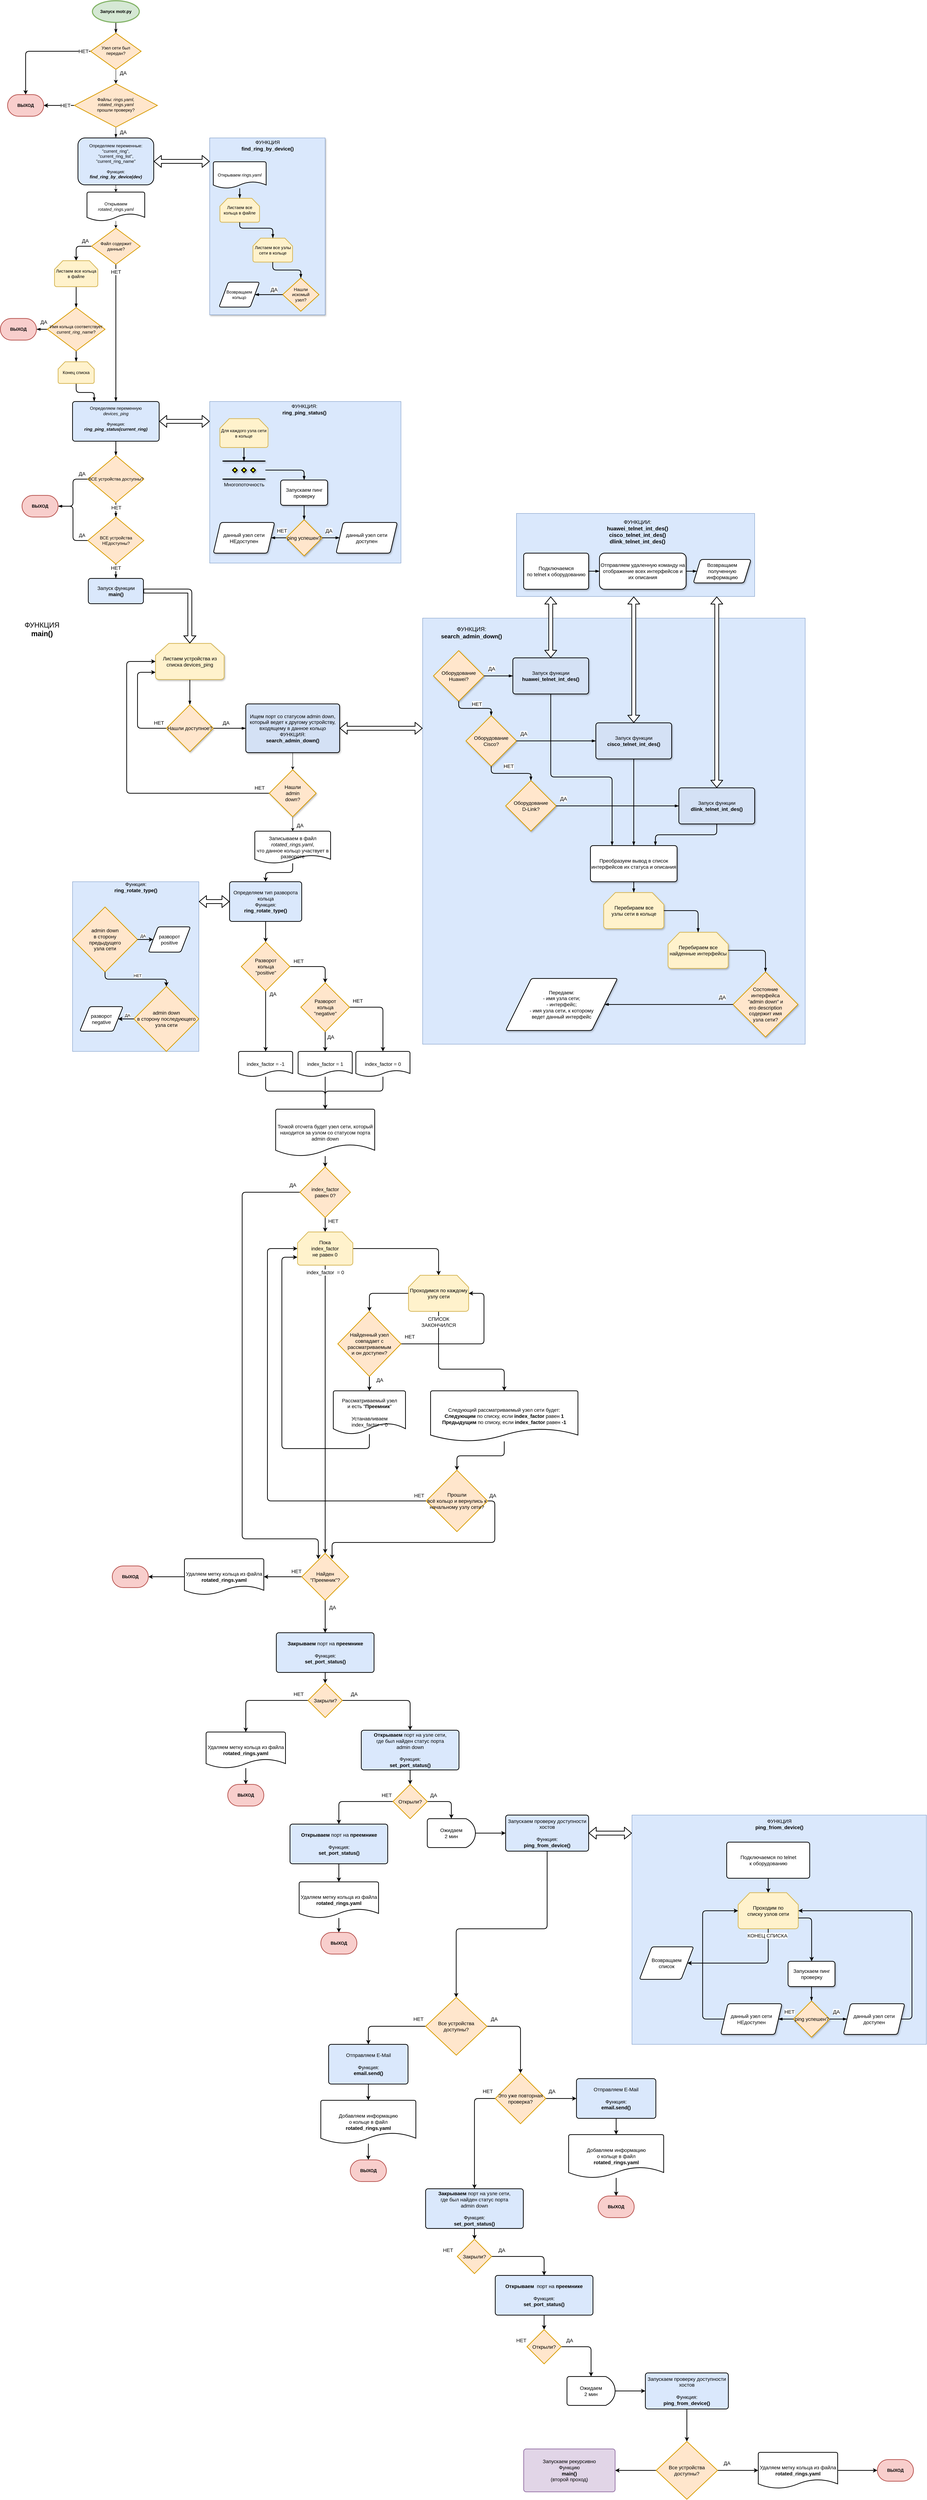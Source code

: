 <mxfile version="13.6.5" type="github">
  <diagram id="C5RBs43oDa-KdzZeNtuy" name="Page-1">
    <mxGraphModel dx="2355" dy="1565" grid="1" gridSize="10" guides="1" tooltips="1" connect="1" arrows="1" fold="1" page="1" pageScale="1" pageWidth="3300" pageHeight="7000" math="0" shadow="0">
      <root>
        <mxCell id="WIyWlLk6GJQsqaUBKTNV-0" />
        <mxCell id="WIyWlLk6GJQsqaUBKTNV-1" parent="WIyWlLk6GJQsqaUBKTNV-0" />
        <mxCell id="WIyWlLk6GJQsqaUBKTNV-2" value="" style="rounded=0;html=1;jettySize=auto;orthogonalLoop=1;fontSize=11;endArrow=classicThin;endFill=1;strokeWidth=2;shadow=0;labelBackgroundColor=none;edgeStyle=orthogonalEdgeStyle;exitX=0.5;exitY=1;exitDx=0;exitDy=0;exitPerimeter=0;" parent="WIyWlLk6GJQsqaUBKTNV-1" source="qdzVhZ0BJHm87TB0EGFF-5" target="WIyWlLk6GJQsqaUBKTNV-6" edge="1">
          <mxGeometry relative="1" as="geometry">
            <mxPoint x="370" y="80" as="sourcePoint" />
          </mxGeometry>
        </mxCell>
        <mxCell id="WIyWlLk6GJQsqaUBKTNV-4" value="&lt;div style=&quot;font-size: 14px&quot;&gt;&lt;font style=&quot;font-size: 14px&quot;&gt;ДА&lt;/font&gt;&lt;/div&gt;" style="rounded=0;html=1;jettySize=auto;orthogonalLoop=1;fontSize=11;endArrow=classic;endFill=1;endSize=8;strokeWidth=1;shadow=0;labelBackgroundColor=none;edgeStyle=orthogonalEdgeStyle;" parent="WIyWlLk6GJQsqaUBKTNV-1" source="WIyWlLk6GJQsqaUBKTNV-6" target="WIyWlLk6GJQsqaUBKTNV-10" edge="1">
          <mxGeometry x="-0.5" y="20" relative="1" as="geometry">
            <mxPoint as="offset" />
          </mxGeometry>
        </mxCell>
        <mxCell id="qdzVhZ0BJHm87TB0EGFF-9" style="edgeStyle=orthogonalEdgeStyle;rounded=1;orthogonalLoop=1;jettySize=auto;html=1;entryX=0.5;entryY=0;entryDx=0;entryDy=0;entryPerimeter=0;strokeWidth=2;" edge="1" parent="WIyWlLk6GJQsqaUBKTNV-1" source="WIyWlLk6GJQsqaUBKTNV-6" target="qdzVhZ0BJHm87TB0EGFF-6">
          <mxGeometry relative="1" as="geometry" />
        </mxCell>
        <mxCell id="qdzVhZ0BJHm87TB0EGFF-10" value="&lt;font style=&quot;font-size: 14px&quot;&gt;НЕТ&lt;/font&gt;" style="edgeLabel;html=1;align=center;verticalAlign=middle;resizable=0;points=[];" vertex="1" connectable="0" parent="qdzVhZ0BJHm87TB0EGFF-9">
          <mxGeometry x="-0.043" y="4" relative="1" as="geometry">
            <mxPoint x="123.43" y="-4" as="offset" />
          </mxGeometry>
        </mxCell>
        <mxCell id="WIyWlLk6GJQsqaUBKTNV-6" value="Узел сети был передан?" style="rhombus;whiteSpace=wrap;html=1;shadow=0;fontFamily=Helvetica;fontSize=12;align=center;strokeWidth=2;spacing=6;spacingTop=-4;fillColor=#ffe6cc;strokeColor=#d79b00;" parent="WIyWlLk6GJQsqaUBKTNV-1" vertex="1">
          <mxGeometry x="300" y="110" width="140" height="100" as="geometry" />
        </mxCell>
        <mxCell id="WIyWlLk6GJQsqaUBKTNV-8" value="&lt;font style=&quot;font-size: 14px&quot;&gt;ДА&lt;/font&gt;" style="rounded=0;html=1;jettySize=auto;orthogonalLoop=1;fontSize=11;endArrow=blockThin;endFill=1;endSize=8;strokeWidth=1;shadow=0;labelBackgroundColor=none;edgeStyle=orthogonalEdgeStyle;" parent="WIyWlLk6GJQsqaUBKTNV-1" source="WIyWlLk6GJQsqaUBKTNV-10" target="WIyWlLk6GJQsqaUBKTNV-11" edge="1">
          <mxGeometry x="0.333" y="20" relative="1" as="geometry">
            <mxPoint as="offset" />
          </mxGeometry>
        </mxCell>
        <mxCell id="qdzVhZ0BJHm87TB0EGFF-11" style="edgeStyle=orthogonalEdgeStyle;rounded=0;orthogonalLoop=1;jettySize=auto;html=1;entryX=1;entryY=0.5;entryDx=0;entryDy=0;entryPerimeter=0;strokeWidth=2;" edge="1" parent="WIyWlLk6GJQsqaUBKTNV-1" source="WIyWlLk6GJQsqaUBKTNV-10" target="qdzVhZ0BJHm87TB0EGFF-6">
          <mxGeometry relative="1" as="geometry" />
        </mxCell>
        <mxCell id="qdzVhZ0BJHm87TB0EGFF-12" value="&lt;font style=&quot;font-size: 14px&quot;&gt;НЕТ&lt;/font&gt;" style="edgeLabel;html=1;align=center;verticalAlign=middle;resizable=0;points=[];" vertex="1" connectable="0" parent="qdzVhZ0BJHm87TB0EGFF-11">
          <mxGeometry x="-0.015" y="-1" relative="1" as="geometry">
            <mxPoint x="16.67" y="1" as="offset" />
          </mxGeometry>
        </mxCell>
        <mxCell id="WIyWlLk6GJQsqaUBKTNV-10" value="&lt;div&gt;Файлы: &lt;i&gt;rings.yaml,&lt;/i&gt;&lt;/div&gt;&lt;div&gt;&lt;i&gt;rotated_rings.yaml&lt;/i&gt;&lt;/div&gt;&lt;div&gt;прошли проверку?&lt;br&gt;&lt;/div&gt;" style="rhombus;whiteSpace=wrap;html=1;shadow=0;fontFamily=Helvetica;fontSize=12;align=center;strokeWidth=2;spacing=6;spacingTop=-4;fillColor=#ffe6cc;strokeColor=#d79b00;" parent="WIyWlLk6GJQsqaUBKTNV-1" vertex="1">
          <mxGeometry x="255" y="250" width="230" height="120" as="geometry" />
        </mxCell>
        <mxCell id="qdzVhZ0BJHm87TB0EGFF-20" value="" style="edgeStyle=orthogonalEdgeStyle;rounded=0;orthogonalLoop=1;jettySize=auto;html=1;" edge="1" parent="WIyWlLk6GJQsqaUBKTNV-1" source="WIyWlLk6GJQsqaUBKTNV-11" target="qdzVhZ0BJHm87TB0EGFF-19">
          <mxGeometry relative="1" as="geometry" />
        </mxCell>
        <mxCell id="WIyWlLk6GJQsqaUBKTNV-11" value="&lt;div&gt;Определяем переменные:&lt;/div&gt;&lt;div&gt; &quot;current_ring&quot;, &lt;br&gt;&lt;/div&gt;&lt;div&gt;&quot;current_ring_list&quot;,&lt;/div&gt;&lt;div&gt; &quot;current_ring_name&quot;&lt;/div&gt;&lt;div&gt;&lt;br&gt;&lt;/div&gt;&lt;div&gt;Функция:&lt;/div&gt;&lt;div&gt;&lt;b&gt;&lt;i&gt;find_ring_by_device(dev)&lt;/i&gt;&lt;/b&gt;&lt;br&gt;&lt;/div&gt;" style="rounded=1;whiteSpace=wrap;html=1;fontSize=12;glass=0;strokeWidth=2;shadow=0;fillColor=#dae8fc;" parent="WIyWlLk6GJQsqaUBKTNV-1" vertex="1">
          <mxGeometry x="265" y="400" width="210" height="130" as="geometry" />
        </mxCell>
        <mxCell id="qdzVhZ0BJHm87TB0EGFF-5" value="&lt;b&gt;Запуск motr.py&lt;/b&gt;" style="strokeWidth=3;html=1;shape=mxgraph.flowchart.start_1;whiteSpace=wrap;fillColor=#d5e8d4;strokeColor=#82b366;" vertex="1" parent="WIyWlLk6GJQsqaUBKTNV-1">
          <mxGeometry x="305" y="20" width="130" height="60" as="geometry" />
        </mxCell>
        <mxCell id="qdzVhZ0BJHm87TB0EGFF-6" value="&lt;b&gt;ВЫХОД&lt;/b&gt;" style="strokeWidth=2;html=1;shape=mxgraph.flowchart.terminator;whiteSpace=wrap;fillColor=#f8cecc;strokeColor=#b85450;" vertex="1" parent="WIyWlLk6GJQsqaUBKTNV-1">
          <mxGeometry x="70" y="280" width="100" height="60" as="geometry" />
        </mxCell>
        <mxCell id="qdzVhZ0BJHm87TB0EGFF-23" value="" style="edgeStyle=orthogonalEdgeStyle;rounded=0;orthogonalLoop=1;jettySize=auto;html=1;" edge="1" parent="WIyWlLk6GJQsqaUBKTNV-1" source="qdzVhZ0BJHm87TB0EGFF-19" target="qdzVhZ0BJHm87TB0EGFF-22">
          <mxGeometry relative="1" as="geometry" />
        </mxCell>
        <mxCell id="qdzVhZ0BJHm87TB0EGFF-19" value="Открываем &lt;i&gt;rotated_rings.yaml&lt;/i&gt;" style="strokeWidth=2;html=1;shape=mxgraph.flowchart.document2;whiteSpace=wrap;size=0.25;" vertex="1" parent="WIyWlLk6GJQsqaUBKTNV-1">
          <mxGeometry x="290" y="550" width="160" height="80" as="geometry" />
        </mxCell>
        <mxCell id="qdzVhZ0BJHm87TB0EGFF-53" style="edgeStyle=orthogonalEdgeStyle;rounded=0;orthogonalLoop=1;jettySize=auto;html=1;endArrow=blockThin;endFill=1;strokeWidth=2;entryX=0.5;entryY=0;entryDx=0;entryDy=0;" edge="1" parent="WIyWlLk6GJQsqaUBKTNV-1" source="qdzVhZ0BJHm87TB0EGFF-22" target="qdzVhZ0BJHm87TB0EGFF-37">
          <mxGeometry relative="1" as="geometry">
            <mxPoint x="270" y="1140" as="targetPoint" />
          </mxGeometry>
        </mxCell>
        <mxCell id="qdzVhZ0BJHm87TB0EGFF-55" value="&lt;font style=&quot;font-size: 14px&quot;&gt;НЕТ&lt;/font&gt;" style="edgeLabel;html=1;align=center;verticalAlign=middle;resizable=0;points=[];" vertex="1" connectable="0" parent="qdzVhZ0BJHm87TB0EGFF-53">
          <mxGeometry x="-0.44" relative="1" as="geometry">
            <mxPoint y="-86" as="offset" />
          </mxGeometry>
        </mxCell>
        <mxCell id="qdzVhZ0BJHm87TB0EGFF-222" style="edgeStyle=orthogonalEdgeStyle;sketch=0;orthogonalLoop=1;jettySize=auto;html=1;exitX=0;exitY=0.5;exitDx=0;exitDy=0;entryX=0.5;entryY=0;entryDx=0;entryDy=0;entryPerimeter=0;strokeWidth=2;rounded=1;" edge="1" parent="WIyWlLk6GJQsqaUBKTNV-1" source="qdzVhZ0BJHm87TB0EGFF-22" target="qdzVhZ0BJHm87TB0EGFF-27">
          <mxGeometry relative="1" as="geometry" />
        </mxCell>
        <mxCell id="qdzVhZ0BJHm87TB0EGFF-247" value="&lt;font style=&quot;font-size: 14px&quot;&gt;ДА&lt;/font&gt;" style="edgeLabel;html=1;align=center;verticalAlign=middle;resizable=0;points=[];" vertex="1" connectable="0" parent="qdzVhZ0BJHm87TB0EGFF-222">
          <mxGeometry x="-0.746" relative="1" as="geometry">
            <mxPoint x="-7.5" y="-15" as="offset" />
          </mxGeometry>
        </mxCell>
        <mxCell id="qdzVhZ0BJHm87TB0EGFF-22" value="Файл содержит данные?" style="rhombus;whiteSpace=wrap;html=1;strokeWidth=2;fillColor=#ffe6cc;strokeColor=#d79b00;" vertex="1" parent="WIyWlLk6GJQsqaUBKTNV-1">
          <mxGeometry x="302.5" y="650" width="135" height="100" as="geometry" />
        </mxCell>
        <mxCell id="qdzVhZ0BJHm87TB0EGFF-31" value="" style="edgeStyle=orthogonalEdgeStyle;rounded=0;orthogonalLoop=1;jettySize=auto;html=1;endArrow=blockThin;endFill=1;strokeWidth=2;" edge="1" parent="WIyWlLk6GJQsqaUBKTNV-1" source="qdzVhZ0BJHm87TB0EGFF-27" target="qdzVhZ0BJHm87TB0EGFF-30">
          <mxGeometry relative="1" as="geometry" />
        </mxCell>
        <mxCell id="qdzVhZ0BJHm87TB0EGFF-27" value="Листаем все кольца в файле" style="strokeWidth=2;html=1;shape=mxgraph.flowchart.loop_limit;whiteSpace=wrap;fillColor=#fff2cc;strokeColor=#d6b656;" vertex="1" parent="WIyWlLk6GJQsqaUBKTNV-1">
          <mxGeometry x="200" y="740" width="120" height="72" as="geometry" />
        </mxCell>
        <mxCell id="qdzVhZ0BJHm87TB0EGFF-45" value="" style="edgeStyle=orthogonalEdgeStyle;rounded=0;orthogonalLoop=1;jettySize=auto;html=1;endArrow=blockThin;endFill=1;strokeWidth=2;" edge="1" parent="WIyWlLk6GJQsqaUBKTNV-1" source="qdzVhZ0BJHm87TB0EGFF-30" target="qdzVhZ0BJHm87TB0EGFF-44">
          <mxGeometry relative="1" as="geometry" />
        </mxCell>
        <mxCell id="qdzVhZ0BJHm87TB0EGFF-51" value="" style="edgeStyle=orthogonalEdgeStyle;rounded=0;orthogonalLoop=1;jettySize=auto;html=1;endArrow=blockThin;endFill=1;strokeWidth=2;" edge="1" parent="WIyWlLk6GJQsqaUBKTNV-1" source="qdzVhZ0BJHm87TB0EGFF-30" target="qdzVhZ0BJHm87TB0EGFF-47">
          <mxGeometry relative="1" as="geometry" />
        </mxCell>
        <mxCell id="qdzVhZ0BJHm87TB0EGFF-52" value="&lt;font style=&quot;font-size: 14px&quot;&gt;ДА&lt;/font&gt;" style="edgeLabel;html=1;align=center;verticalAlign=middle;resizable=0;points=[];" vertex="1" connectable="0" parent="qdzVhZ0BJHm87TB0EGFF-51">
          <mxGeometry x="-0.218" y="2" relative="1" as="geometry">
            <mxPoint x="9.31" y="-22" as="offset" />
          </mxGeometry>
        </mxCell>
        <mxCell id="qdzVhZ0BJHm87TB0EGFF-30" value="&lt;div align=&quot;center&quot;&gt;Имя кольца соответствует&lt;/div&gt;&lt;div align=&quot;center&quot;&gt;&lt;i&gt;current_ring_name&lt;/i&gt;?&lt;br&gt;&lt;/div&gt;" style="rhombus;whiteSpace=wrap;html=1;strokeWidth=2;fillColor=#ffe6cc;strokeColor=#d79b00;align=center;" vertex="1" parent="WIyWlLk6GJQsqaUBKTNV-1">
          <mxGeometry x="180" y="870" width="160" height="120" as="geometry" />
        </mxCell>
        <mxCell id="qdzVhZ0BJHm87TB0EGFF-58" value="" style="edgeStyle=orthogonalEdgeStyle;rounded=0;orthogonalLoop=1;jettySize=auto;html=1;endArrow=blockThin;endFill=1;strokeWidth=2;" edge="1" parent="WIyWlLk6GJQsqaUBKTNV-1" source="qdzVhZ0BJHm87TB0EGFF-37" target="qdzVhZ0BJHm87TB0EGFF-57">
          <mxGeometry relative="1" as="geometry" />
        </mxCell>
        <mxCell id="qdzVhZ0BJHm87TB0EGFF-37" value="&lt;div&gt;Определяем переменную&lt;/div&gt;&lt;div&gt;&lt;i&gt;devices_ping&lt;/i&gt;&lt;/div&gt;&lt;div&gt;&lt;i&gt;&lt;/i&gt;&lt;br&gt;&lt;/div&gt;&lt;div&gt;Функция:&lt;/div&gt;&lt;div&gt;&lt;b&gt;&lt;i&gt;ring_ping_status(current_ring)&lt;/i&gt;&lt;/b&gt;&lt;/div&gt;&lt;div&gt;&lt;i&gt;&lt;/i&gt;&lt;br&gt;&lt;/div&gt;" style="rounded=1;whiteSpace=wrap;html=1;absoluteArcSize=1;arcSize=14;strokeWidth=2;fillColor=#dae8fc;" vertex="1" parent="WIyWlLk6GJQsqaUBKTNV-1">
          <mxGeometry x="250" y="1130" width="240" height="110" as="geometry" />
        </mxCell>
        <mxCell id="qdzVhZ0BJHm87TB0EGFF-46" value="" style="edgeStyle=orthogonalEdgeStyle;rounded=1;orthogonalLoop=1;jettySize=auto;html=1;endArrow=blockThin;endFill=1;strokeWidth=2;entryX=0.25;entryY=0;entryDx=0;entryDy=0;" edge="1" parent="WIyWlLk6GJQsqaUBKTNV-1" source="qdzVhZ0BJHm87TB0EGFF-44" target="qdzVhZ0BJHm87TB0EGFF-37">
          <mxGeometry relative="1" as="geometry" />
        </mxCell>
        <mxCell id="qdzVhZ0BJHm87TB0EGFF-44" value="Конец списка" style="strokeWidth=2;html=1;shape=mxgraph.flowchart.loop_limit;whiteSpace=wrap;fillColor=#fff2cc;strokeColor=#d6b656;" vertex="1" parent="WIyWlLk6GJQsqaUBKTNV-1">
          <mxGeometry x="210" y="1020" width="100" height="60" as="geometry" />
        </mxCell>
        <mxCell id="qdzVhZ0BJHm87TB0EGFF-47" value="&lt;b&gt;ВЫХОД&lt;/b&gt;" style="strokeWidth=2;html=1;shape=mxgraph.flowchart.terminator;whiteSpace=wrap;fillColor=#f8cecc;strokeColor=#b85450;" vertex="1" parent="WIyWlLk6GJQsqaUBKTNV-1">
          <mxGeometry x="50" y="900" width="100" height="60" as="geometry" />
        </mxCell>
        <mxCell id="qdzVhZ0BJHm87TB0EGFF-61" value="" style="edgeStyle=orthogonalEdgeStyle;rounded=0;orthogonalLoop=1;jettySize=auto;html=1;endArrow=blockThin;endFill=1;strokeWidth=2;" edge="1" parent="WIyWlLk6GJQsqaUBKTNV-1" source="qdzVhZ0BJHm87TB0EGFF-57" target="qdzVhZ0BJHm87TB0EGFF-60">
          <mxGeometry relative="1" as="geometry" />
        </mxCell>
        <mxCell id="qdzVhZ0BJHm87TB0EGFF-62" value="&lt;font style=&quot;font-size: 14px&quot;&gt;НЕТ&lt;/font&gt;" style="edgeLabel;html=1;align=center;verticalAlign=middle;resizable=0;points=[];" vertex="1" connectable="0" parent="qdzVhZ0BJHm87TB0EGFF-61">
          <mxGeometry x="-0.299" y="1" relative="1" as="geometry">
            <mxPoint as="offset" />
          </mxGeometry>
        </mxCell>
        <mxCell id="qdzVhZ0BJHm87TB0EGFF-64" style="edgeStyle=orthogonalEdgeStyle;rounded=1;orthogonalLoop=1;jettySize=auto;html=1;endArrow=blockThin;endFill=1;strokeWidth=2;" edge="1" parent="WIyWlLk6GJQsqaUBKTNV-1" source="qdzVhZ0BJHm87TB0EGFF-57" target="qdzVhZ0BJHm87TB0EGFF-63">
          <mxGeometry relative="1" as="geometry" />
        </mxCell>
        <mxCell id="qdzVhZ0BJHm87TB0EGFF-66" value="&lt;font style=&quot;font-size: 14px&quot;&gt;ДА&lt;/font&gt;" style="edgeLabel;html=1;align=center;verticalAlign=middle;resizable=0;points=[];" vertex="1" connectable="0" parent="qdzVhZ0BJHm87TB0EGFF-64">
          <mxGeometry x="-0.633" relative="1" as="geometry">
            <mxPoint x="12.5" y="-15" as="offset" />
          </mxGeometry>
        </mxCell>
        <mxCell id="qdzVhZ0BJHm87TB0EGFF-57" value="ВСЕ устройства доступны?" style="strokeWidth=2;html=1;shape=mxgraph.flowchart.decision;whiteSpace=wrap;fillColor=#ffe6cc;strokeColor=#d79b00;" vertex="1" parent="WIyWlLk6GJQsqaUBKTNV-1">
          <mxGeometry x="292.5" y="1280" width="155" height="130" as="geometry" />
        </mxCell>
        <mxCell id="qdzVhZ0BJHm87TB0EGFF-65" style="edgeStyle=orthogonalEdgeStyle;rounded=1;orthogonalLoop=1;jettySize=auto;html=1;endArrow=blockThin;endFill=1;strokeWidth=2;" edge="1" parent="WIyWlLk6GJQsqaUBKTNV-1" source="qdzVhZ0BJHm87TB0EGFF-60" target="qdzVhZ0BJHm87TB0EGFF-63">
          <mxGeometry relative="1" as="geometry" />
        </mxCell>
        <mxCell id="qdzVhZ0BJHm87TB0EGFF-67" value="&lt;font style=&quot;font-size: 13px&quot;&gt;ДА&lt;/font&gt;" style="edgeLabel;html=1;align=center;verticalAlign=middle;resizable=0;points=[];" vertex="1" connectable="0" parent="qdzVhZ0BJHm87TB0EGFF-65">
          <mxGeometry x="-0.657" relative="1" as="geometry">
            <mxPoint x="14.17" y="-15" as="offset" />
          </mxGeometry>
        </mxCell>
        <mxCell id="qdzVhZ0BJHm87TB0EGFF-69" value="" style="edgeStyle=orthogonalEdgeStyle;rounded=0;orthogonalLoop=1;jettySize=auto;html=1;endArrow=blockThin;endFill=1;strokeWidth=2;" edge="1" parent="WIyWlLk6GJQsqaUBKTNV-1" source="qdzVhZ0BJHm87TB0EGFF-60" target="qdzVhZ0BJHm87TB0EGFF-68">
          <mxGeometry relative="1" as="geometry">
            <Array as="points">
              <mxPoint x="370" y="1590" />
              <mxPoint x="370" y="1590" />
            </Array>
          </mxGeometry>
        </mxCell>
        <mxCell id="qdzVhZ0BJHm87TB0EGFF-70" value="&lt;font style=&quot;font-size: 14px&quot;&gt;НЕТ&lt;/font&gt;" style="edgeLabel;html=1;align=center;verticalAlign=middle;resizable=0;points=[];" vertex="1" connectable="0" parent="qdzVhZ0BJHm87TB0EGFF-69">
          <mxGeometry x="-0.333" y="6" relative="1" as="geometry">
            <mxPoint x="-6" y="-3.14" as="offset" />
          </mxGeometry>
        </mxCell>
        <mxCell id="qdzVhZ0BJHm87TB0EGFF-60" value="ВСЕ устройства НЕдоступны?" style="strokeWidth=2;html=1;shape=mxgraph.flowchart.decision;whiteSpace=wrap;fillColor=#ffe6cc;strokeColor=#d79b00;" vertex="1" parent="WIyWlLk6GJQsqaUBKTNV-1">
          <mxGeometry x="292.5" y="1450" width="155" height="130" as="geometry" />
        </mxCell>
        <mxCell id="qdzVhZ0BJHm87TB0EGFF-63" value="&lt;b&gt;ВЫХОД&lt;/b&gt;" style="strokeWidth=2;html=1;shape=mxgraph.flowchart.terminator;whiteSpace=wrap;fillColor=#f8cecc;strokeColor=#b85450;" vertex="1" parent="WIyWlLk6GJQsqaUBKTNV-1">
          <mxGeometry x="110" y="1390" width="100" height="60" as="geometry" />
        </mxCell>
        <mxCell id="qdzVhZ0BJHm87TB0EGFF-68" value="&lt;div style=&quot;font-size: 14px&quot;&gt;&lt;font style=&quot;font-size: 14px&quot;&gt;Запуск функции &lt;b&gt;&lt;br&gt;&lt;/b&gt;&lt;/font&gt;&lt;/div&gt;&lt;div style=&quot;font-size: 14px&quot;&gt;&lt;font style=&quot;font-size: 14px&quot;&gt;&lt;b&gt;main()&lt;/b&gt;&lt;br&gt;&lt;/font&gt;&lt;/div&gt;" style="rounded=1;whiteSpace=wrap;html=1;absoluteArcSize=1;arcSize=14;strokeWidth=2;fillColor=#dae8fc;" vertex="1" parent="WIyWlLk6GJQsqaUBKTNV-1">
          <mxGeometry x="293.64" y="1620" width="152.73" height="70" as="geometry" />
        </mxCell>
        <mxCell id="qdzVhZ0BJHm87TB0EGFF-138" value="" style="edgeStyle=orthogonalEdgeStyle;rounded=1;orthogonalLoop=1;jettySize=auto;html=1;endArrow=blockThin;endFill=1;strokeWidth=2;fontSize=14;fontColor=#000000;" edge="1" parent="WIyWlLk6GJQsqaUBKTNV-1" source="qdzVhZ0BJHm87TB0EGFF-136" target="qdzVhZ0BJHm87TB0EGFF-137">
          <mxGeometry relative="1" as="geometry" />
        </mxCell>
        <mxCell id="qdzVhZ0BJHm87TB0EGFF-136" value="Листаем устройства из списка devices_ping" style="strokeWidth=2;html=1;shape=mxgraph.flowchart.loop_limit;whiteSpace=wrap;shadow=1;fillColor=#fff2cc;fontSize=14;strokeColor=#d6b656;" vertex="1" parent="WIyWlLk6GJQsqaUBKTNV-1">
          <mxGeometry x="480" y="1800" width="190" height="100" as="geometry" />
        </mxCell>
        <mxCell id="qdzVhZ0BJHm87TB0EGFF-140" value="" style="edgeStyle=orthogonalEdgeStyle;rounded=0;orthogonalLoop=1;jettySize=auto;html=1;endArrow=blockThin;endFill=1;strokeWidth=2;fontSize=14;fontColor=#000000;" edge="1" parent="WIyWlLk6GJQsqaUBKTNV-1" source="qdzVhZ0BJHm87TB0EGFF-137" target="qdzVhZ0BJHm87TB0EGFF-139">
          <mxGeometry relative="1" as="geometry">
            <Array as="points">
              <mxPoint x="670" y="2035" />
              <mxPoint x="670" y="2035" />
            </Array>
          </mxGeometry>
        </mxCell>
        <mxCell id="qdzVhZ0BJHm87TB0EGFF-143" value="ДА" style="edgeLabel;html=1;align=center;verticalAlign=middle;resizable=0;points=[];fontSize=14;fontColor=#000000;" vertex="1" connectable="0" parent="qdzVhZ0BJHm87TB0EGFF-140">
          <mxGeometry x="-0.236" relative="1" as="geometry">
            <mxPoint y="-15.03" as="offset" />
          </mxGeometry>
        </mxCell>
        <mxCell id="qdzVhZ0BJHm87TB0EGFF-243" style="edgeStyle=orthogonalEdgeStyle;rounded=1;sketch=0;orthogonalLoop=1;jettySize=auto;html=1;strokeWidth=2;" edge="1" parent="WIyWlLk6GJQsqaUBKTNV-1" source="qdzVhZ0BJHm87TB0EGFF-137" target="qdzVhZ0BJHm87TB0EGFF-136">
          <mxGeometry relative="1" as="geometry">
            <Array as="points">
              <mxPoint x="430" y="2035" />
              <mxPoint x="430" y="1880" />
            </Array>
          </mxGeometry>
        </mxCell>
        <mxCell id="qdzVhZ0BJHm87TB0EGFF-245" value="&lt;font style=&quot;font-size: 14px;&quot;&gt;НЕТ&lt;/font&gt;" style="edgeLabel;html=1;align=center;verticalAlign=middle;resizable=0;points=[];fontSize=14;" vertex="1" connectable="0" parent="qdzVhZ0BJHm87TB0EGFF-243">
          <mxGeometry x="-0.808" y="-4" relative="1" as="geometry">
            <mxPoint x="6" y="-11" as="offset" />
          </mxGeometry>
        </mxCell>
        <mxCell id="qdzVhZ0BJHm87TB0EGFF-137" value="Нашли доступное?" style="strokeWidth=2;html=1;shape=mxgraph.flowchart.decision;whiteSpace=wrap;shadow=1;fillColor=#ffe6cc;fontSize=14;strokeColor=#d79b00;" vertex="1" parent="WIyWlLk6GJQsqaUBKTNV-1">
          <mxGeometry x="510" y="1970" width="130" height="130" as="geometry" />
        </mxCell>
        <mxCell id="qdzVhZ0BJHm87TB0EGFF-215" value="" style="edgeStyle=orthogonalEdgeStyle;curved=0;rounded=1;sketch=0;orthogonalLoop=1;jettySize=auto;html=1;" edge="1" parent="WIyWlLk6GJQsqaUBKTNV-1" source="qdzVhZ0BJHm87TB0EGFF-139" target="qdzVhZ0BJHm87TB0EGFF-213">
          <mxGeometry relative="1" as="geometry" />
        </mxCell>
        <mxCell id="qdzVhZ0BJHm87TB0EGFF-139" value="&lt;div&gt;Ищем порт со статусом admin down, который ведет к другому устройству, входящему в данное кольцо&lt;/div&gt;&lt;div&gt;ФУНКЦИЯ:&lt;/div&gt;&lt;div&gt;&lt;b&gt;search_admin_down()&lt;/b&gt;&lt;br&gt;&lt;/div&gt;" style="rounded=1;whiteSpace=wrap;html=1;absoluteArcSize=1;arcSize=14;strokeWidth=2;shadow=1;fillColor=#D4E1F5;fontSize=14;fontColor=#000000;" vertex="1" parent="WIyWlLk6GJQsqaUBKTNV-1">
          <mxGeometry x="730" y="1967.5" width="260" height="135" as="geometry" />
        </mxCell>
        <mxCell id="qdzVhZ0BJHm87TB0EGFF-178" value="" style="shape=flexArrow;endArrow=classic;startArrow=classic;html=1;strokeWidth=2;fontSize=14;fontColor=#000000;exitX=1;exitY=0.5;exitDx=0;exitDy=0;fillColor=#ffffff;" edge="1" parent="WIyWlLk6GJQsqaUBKTNV-1" source="qdzVhZ0BJHm87TB0EGFF-37">
          <mxGeometry width="50" height="50" relative="1" as="geometry">
            <mxPoint x="930" y="1270" as="sourcePoint" />
            <mxPoint x="630" y="1185" as="targetPoint" />
          </mxGeometry>
        </mxCell>
        <mxCell id="qdzVhZ0BJHm87TB0EGFF-179" value="" style="shape=flexArrow;endArrow=classic;startArrow=classic;html=1;strokeWidth=2;fontSize=14;fontColor=#000000;exitX=1;exitY=0.5;exitDx=0;exitDy=0;fillColor=#ffffff;" edge="1" parent="WIyWlLk6GJQsqaUBKTNV-1" source="WIyWlLk6GJQsqaUBKTNV-11">
          <mxGeometry width="50" height="50" relative="1" as="geometry">
            <mxPoint x="720" y="470" as="sourcePoint" />
            <mxPoint x="630" y="465" as="targetPoint" />
          </mxGeometry>
        </mxCell>
        <mxCell id="qdzVhZ0BJHm87TB0EGFF-205" value="" style="group" vertex="1" connectable="0" parent="WIyWlLk6GJQsqaUBKTNV-1">
          <mxGeometry x="1480" y="1440" width="660" height="230" as="geometry" />
        </mxCell>
        <mxCell id="qdzVhZ0BJHm87TB0EGFF-164" value="" style="group;fillColor=#dae8fc;strokeColor=#6c8ebf;container=0;fontSize=14;fontStyle=2" vertex="1" connectable="0" parent="qdzVhZ0BJHm87TB0EGFF-205">
          <mxGeometry width="660" height="230" as="geometry" />
        </mxCell>
        <mxCell id="qdzVhZ0BJHm87TB0EGFF-157" value="&lt;div&gt;Подключаемся&lt;/div&gt;&lt;div&gt;по telnet к оборудованию&lt;br&gt;&lt;/div&gt;" style="rounded=1;whiteSpace=wrap;html=1;absoluteArcSize=1;arcSize=14;strokeWidth=2;shadow=1;fontSize=14;" vertex="1" parent="qdzVhZ0BJHm87TB0EGFF-205">
          <mxGeometry x="20" y="110" width="180" height="100" as="geometry" />
        </mxCell>
        <mxCell id="qdzVhZ0BJHm87TB0EGFF-160" value="Отправляем удаленную команду на отображение всех интерфейсов и их описания" style="whiteSpace=wrap;html=1;rounded=1;shadow=1;fontSize=14;strokeWidth=2;arcSize=14;" vertex="1" parent="qdzVhZ0BJHm87TB0EGFF-205">
          <mxGeometry x="230" y="110" width="240" height="100" as="geometry" />
        </mxCell>
        <mxCell id="qdzVhZ0BJHm87TB0EGFF-161" value="" style="edgeStyle=orthogonalEdgeStyle;rounded=0;orthogonalLoop=1;jettySize=auto;html=1;endArrow=blockThin;endFill=1;strokeWidth=2;fontSize=14;fontColor=#000000;" edge="1" parent="qdzVhZ0BJHm87TB0EGFF-205" source="qdzVhZ0BJHm87TB0EGFF-157" target="qdzVhZ0BJHm87TB0EGFF-160">
          <mxGeometry relative="1" as="geometry" />
        </mxCell>
        <mxCell id="qdzVhZ0BJHm87TB0EGFF-162" value="&lt;div&gt;Возвращаем&lt;/div&gt;&lt;div&gt;полученную информацию&lt;br&gt;&lt;/div&gt;" style="shape=parallelogram;perimeter=parallelogramPerimeter;whiteSpace=wrap;html=1;fixedSize=1;rounded=1;shadow=1;fontSize=14;strokeWidth=2;arcSize=14;" vertex="1" parent="qdzVhZ0BJHm87TB0EGFF-205">
          <mxGeometry x="490" y="127.5" width="160" height="65" as="geometry" />
        </mxCell>
        <mxCell id="qdzVhZ0BJHm87TB0EGFF-163" value="" style="edgeStyle=orthogonalEdgeStyle;rounded=0;orthogonalLoop=1;jettySize=auto;html=1;endArrow=blockThin;endFill=1;strokeWidth=2;fontSize=14;fontColor=#000000;" edge="1" parent="qdzVhZ0BJHm87TB0EGFF-205" source="qdzVhZ0BJHm87TB0EGFF-160" target="qdzVhZ0BJHm87TB0EGFF-162">
          <mxGeometry relative="1" as="geometry" />
        </mxCell>
        <mxCell id="qdzVhZ0BJHm87TB0EGFF-204" value="ФУНКЦИИ:&lt;br&gt;&lt;b&gt;huawei_telnet_int_des()&lt;br&gt;cisco_telnet_int_des()&lt;br&gt;dlink_telnet_int_des()&lt;/b&gt;" style="text;html=1;align=center;verticalAlign=middle;resizable=0;points=[];autosize=1;fontSize=15;fontColor=#000000;" vertex="1" parent="qdzVhZ0BJHm87TB0EGFF-205">
          <mxGeometry x="225" y="10" width="220" height="80" as="geometry" />
        </mxCell>
        <mxCell id="qdzVhZ0BJHm87TB0EGFF-209" value="" style="group" vertex="1" connectable="0" parent="WIyWlLk6GJQsqaUBKTNV-1">
          <mxGeometry x="630" y="400" width="320" height="490" as="geometry" />
        </mxCell>
        <mxCell id="qdzVhZ0BJHm87TB0EGFF-84" value="" style="group;fillColor=#dae8fc;shadow=1;fontStyle=2;fontSize=14;container=0;strokeColor=#6c8ebf;" vertex="1" connectable="0" parent="qdzVhZ0BJHm87TB0EGFF-209">
          <mxGeometry width="320" height="490" as="geometry" />
        </mxCell>
        <mxCell id="qdzVhZ0BJHm87TB0EGFF-71" value="Открываем &lt;i&gt;rings.yaml&lt;/i&gt;" style="strokeWidth=2;html=1;shape=mxgraph.flowchart.document2;whiteSpace=wrap;size=0.25;" vertex="1" parent="qdzVhZ0BJHm87TB0EGFF-209">
          <mxGeometry x="10" y="66" width="146.401" height="73.6" as="geometry" />
        </mxCell>
        <mxCell id="qdzVhZ0BJHm87TB0EGFF-72" value="Листаем все кольца в файле" style="strokeWidth=2;html=1;shape=mxgraph.flowchart.loop_limit;whiteSpace=wrap;fillColor=#fff2cc;strokeColor=#d6b656;" vertex="1" parent="qdzVhZ0BJHm87TB0EGFF-209">
          <mxGeometry x="28.3" y="167.2" width="109.8" height="66.24" as="geometry" />
        </mxCell>
        <mxCell id="qdzVhZ0BJHm87TB0EGFF-74" value="" style="edgeStyle=orthogonalEdgeStyle;rounded=0;orthogonalLoop=1;jettySize=auto;html=1;endArrow=blockThin;endFill=1;strokeWidth=2;" edge="1" parent="qdzVhZ0BJHm87TB0EGFF-209" source="qdzVhZ0BJHm87TB0EGFF-71" target="qdzVhZ0BJHm87TB0EGFF-72">
          <mxGeometry relative="1" as="geometry" />
        </mxCell>
        <mxCell id="qdzVhZ0BJHm87TB0EGFF-73" value="Листаем все узлы сети в кольце" style="strokeWidth=2;html=1;shape=mxgraph.flowchart.loop_limit;whiteSpace=wrap;fillColor=#fff2cc;strokeColor=#d6b656;" vertex="1" parent="qdzVhZ0BJHm87TB0EGFF-209">
          <mxGeometry x="119.8" y="277.6" width="109.8" height="66.24" as="geometry" />
        </mxCell>
        <mxCell id="qdzVhZ0BJHm87TB0EGFF-75" style="edgeStyle=orthogonalEdgeStyle;rounded=1;orthogonalLoop=1;jettySize=auto;html=1;endArrow=blockThin;endFill=1;strokeWidth=2;" edge="1" parent="qdzVhZ0BJHm87TB0EGFF-209" source="qdzVhZ0BJHm87TB0EGFF-72" target="qdzVhZ0BJHm87TB0EGFF-73">
          <mxGeometry relative="1" as="geometry">
            <Array as="points">
              <mxPoint x="83" y="250" />
              <mxPoint x="175" y="250" />
            </Array>
          </mxGeometry>
        </mxCell>
        <mxCell id="qdzVhZ0BJHm87TB0EGFF-77" value="&lt;div&gt;Нашли &lt;br&gt;&lt;/div&gt;&lt;div&gt;искомый &lt;br&gt;&lt;/div&gt;&lt;div&gt;узел?&lt;/div&gt;" style="rhombus;whiteSpace=wrap;html=1;strokeColor=#d79b00;strokeWidth=2;fillColor=#ffe6cc;" vertex="1" parent="qdzVhZ0BJHm87TB0EGFF-209">
          <mxGeometry x="202.151" y="388" width="100.65" height="92" as="geometry" />
        </mxCell>
        <mxCell id="qdzVhZ0BJHm87TB0EGFF-78" value="" style="edgeStyle=orthogonalEdgeStyle;rounded=1;orthogonalLoop=1;jettySize=auto;html=1;endArrow=blockThin;endFill=1;strokeWidth=2;" edge="1" parent="qdzVhZ0BJHm87TB0EGFF-209" source="qdzVhZ0BJHm87TB0EGFF-73" target="qdzVhZ0BJHm87TB0EGFF-77">
          <mxGeometry relative="1" as="geometry" />
        </mxCell>
        <mxCell id="qdzVhZ0BJHm87TB0EGFF-81" value="&lt;div&gt;Возвращаем&lt;/div&gt;&lt;div&gt;кольцо&lt;br&gt; &lt;/div&gt;" style="shape=parallelogram;html=1;strokeWidth=2;perimeter=parallelogramPerimeter;whiteSpace=wrap;rounded=1;arcSize=12;size=0.23;" vertex="1" parent="qdzVhZ0BJHm87TB0EGFF-209">
          <mxGeometry x="25.802" y="399.5" width="112.298" height="69" as="geometry" />
        </mxCell>
        <mxCell id="qdzVhZ0BJHm87TB0EGFF-82" value="" style="edgeStyle=orthogonalEdgeStyle;rounded=0;orthogonalLoop=1;jettySize=auto;html=1;endArrow=blockThin;endFill=1;strokeWidth=2;" edge="1" parent="qdzVhZ0BJHm87TB0EGFF-209" source="qdzVhZ0BJHm87TB0EGFF-77" target="qdzVhZ0BJHm87TB0EGFF-81">
          <mxGeometry relative="1" as="geometry" />
        </mxCell>
        <mxCell id="qdzVhZ0BJHm87TB0EGFF-83" value="&lt;font style=&quot;font-size: 14px&quot;&gt;ДА&lt;/font&gt;" style="edgeLabel;html=1;align=center;verticalAlign=middle;resizable=0;points=[];" vertex="1" connectable="0" parent="qdzVhZ0BJHm87TB0EGFF-82">
          <mxGeometry x="-0.382" y="-2" relative="1" as="geometry">
            <mxPoint y="-12" as="offset" />
          </mxGeometry>
        </mxCell>
        <mxCell id="qdzVhZ0BJHm87TB0EGFF-208" value="&lt;font style=&quot;font-size: 14px&quot;&gt;ФУНКЦИЯ&lt;br&gt;&lt;b&gt;find_ring_by_device()&lt;/b&gt;&lt;/font&gt;" style="text;html=1;align=center;verticalAlign=middle;resizable=0;points=[];autosize=1;fontSize=15;fontColor=#000000;" vertex="1" parent="qdzVhZ0BJHm87TB0EGFF-209">
          <mxGeometry x="70" width="180" height="40" as="geometry" />
        </mxCell>
        <mxCell id="qdzVhZ0BJHm87TB0EGFF-210" value="" style="shape=flexArrow;endArrow=classic;startArrow=classic;html=1;strokeWidth=2;fontSize=15;fontColor=#000000;exitX=1;exitY=0.5;exitDx=0;exitDy=0;fillColor=#ffffff;" edge="1" parent="WIyWlLk6GJQsqaUBKTNV-1" source="qdzVhZ0BJHm87TB0EGFF-139">
          <mxGeometry width="50" height="50" relative="1" as="geometry">
            <mxPoint x="1410" y="2110" as="sourcePoint" />
            <mxPoint x="1220" y="2035" as="targetPoint" />
          </mxGeometry>
        </mxCell>
        <mxCell id="qdzVhZ0BJHm87TB0EGFF-218" value="" style="edgeStyle=orthogonalEdgeStyle;curved=0;rounded=1;sketch=0;orthogonalLoop=1;jettySize=auto;html=1;" edge="1" parent="WIyWlLk6GJQsqaUBKTNV-1" source="qdzVhZ0BJHm87TB0EGFF-213" target="qdzVhZ0BJHm87TB0EGFF-216">
          <mxGeometry relative="1" as="geometry" />
        </mxCell>
        <mxCell id="qdzVhZ0BJHm87TB0EGFF-242" value="&lt;font style=&quot;font-size: 14px&quot;&gt;ДА&lt;/font&gt;" style="edgeLabel;html=1;align=center;verticalAlign=middle;resizable=0;points=[];" vertex="1" connectable="0" parent="qdzVhZ0BJHm87TB0EGFF-218">
          <mxGeometry x="0.2" y="6" relative="1" as="geometry">
            <mxPoint x="14" as="offset" />
          </mxGeometry>
        </mxCell>
        <mxCell id="qdzVhZ0BJHm87TB0EGFF-249" style="edgeStyle=orthogonalEdgeStyle;rounded=1;sketch=0;orthogonalLoop=1;jettySize=auto;html=1;exitX=0;exitY=0.5;exitDx=0;exitDy=0;exitPerimeter=0;entryX=0;entryY=0.5;entryDx=0;entryDy=0;entryPerimeter=0;strokeWidth=2;" edge="1" parent="WIyWlLk6GJQsqaUBKTNV-1" source="qdzVhZ0BJHm87TB0EGFF-213" target="qdzVhZ0BJHm87TB0EGFF-136">
          <mxGeometry relative="1" as="geometry">
            <Array as="points">
              <mxPoint x="400" y="2215" />
              <mxPoint x="400" y="1850" />
            </Array>
          </mxGeometry>
        </mxCell>
        <mxCell id="qdzVhZ0BJHm87TB0EGFF-250" value="&lt;font style=&quot;font-size: 14px&quot;&gt;НЕТ&lt;/font&gt;" style="edgeLabel;html=1;align=center;verticalAlign=middle;resizable=0;points=[];" vertex="1" connectable="0" parent="qdzVhZ0BJHm87TB0EGFF-249">
          <mxGeometry x="-0.929" y="-1" relative="1" as="geometry">
            <mxPoint x="3.1" y="-14" as="offset" />
          </mxGeometry>
        </mxCell>
        <mxCell id="qdzVhZ0BJHm87TB0EGFF-213" value="&lt;div style=&quot;font-size: 14px&quot;&gt;&lt;font style=&quot;font-size: 14px&quot;&gt;Нашли&lt;/font&gt;&lt;/div&gt;&lt;div style=&quot;font-size: 14px&quot;&gt;&lt;font style=&quot;font-size: 14px&quot;&gt;admin &lt;br&gt;&lt;/font&gt;&lt;/div&gt;&lt;div style=&quot;font-size: 14px&quot;&gt;&lt;font style=&quot;font-size: 14px&quot;&gt;down?&lt;br&gt;&lt;/font&gt;&lt;/div&gt;" style="strokeWidth=2;html=1;shape=mxgraph.flowchart.decision;whiteSpace=wrap;shadow=1;fontSize=15;align=center;fillColor=#ffe6cc;strokeColor=#d79b00;" vertex="1" parent="WIyWlLk6GJQsqaUBKTNV-1">
          <mxGeometry x="795" y="2150" width="130" height="130" as="geometry" />
        </mxCell>
        <mxCell id="qdzVhZ0BJHm87TB0EGFF-226" value="" style="edgeStyle=orthogonalEdgeStyle;rounded=1;sketch=0;orthogonalLoop=1;jettySize=auto;html=1;strokeWidth=2;" edge="1" parent="WIyWlLk6GJQsqaUBKTNV-1" source="qdzVhZ0BJHm87TB0EGFF-216" target="qdzVhZ0BJHm87TB0EGFF-224">
          <mxGeometry relative="1" as="geometry" />
        </mxCell>
        <mxCell id="qdzVhZ0BJHm87TB0EGFF-216" value="&lt;div style=&quot;font-size: 14px&quot;&gt;&lt;font style=&quot;font-size: 14px&quot;&gt;Записываем в файл&lt;/font&gt;&lt;/div&gt;&lt;div style=&quot;font-size: 14px&quot;&gt;&lt;font style=&quot;font-size: 14px&quot;&gt;&lt;i&gt;rotated_rings.yaml&lt;/i&gt;,&lt;/font&gt;&lt;/div&gt;&lt;div style=&quot;font-size: 14px&quot;&gt;&lt;font style=&quot;font-size: 14px&quot;&gt;что данное кольцо участвует в развороте&lt;br&gt;&lt;/font&gt;&lt;/div&gt;" style="strokeWidth=2;html=1;shape=mxgraph.flowchart.document2;whiteSpace=wrap;size=0.25;rounded=0;sketch=0;" vertex="1" parent="WIyWlLk6GJQsqaUBKTNV-1">
          <mxGeometry x="755" y="2320" width="210" height="89" as="geometry" />
        </mxCell>
        <mxCell id="qdzVhZ0BJHm87TB0EGFF-223" value="" style="group;" vertex="1" connectable="0" parent="WIyWlLk6GJQsqaUBKTNV-1">
          <mxGeometry x="1220" y="1730" width="1060" height="1180" as="geometry" />
        </mxCell>
        <mxCell id="qdzVhZ0BJHm87TB0EGFF-202" value="          " style="group;fillColor=#dae8fc;strokeColor=#6c8ebf;container=0;align=left;" vertex="1" connectable="0" parent="qdzVhZ0BJHm87TB0EGFF-223">
          <mxGeometry width="1060" height="1180" as="geometry" />
        </mxCell>
        <mxCell id="qdzVhZ0BJHm87TB0EGFF-147" value="&lt;div&gt;&lt;font style=&quot;font-size: 14px&quot;&gt;Оборудование &lt;br&gt;&lt;/font&gt;&lt;/div&gt;&lt;div&gt;&lt;font style=&quot;font-size: 14px&quot;&gt;Huawei?&lt;br&gt;&lt;/font&gt;&lt;/div&gt;" style="strokeWidth=2;html=1;shape=mxgraph.flowchart.decision;whiteSpace=wrap;shadow=1;fillColor=#ffe6cc;fontSize=14;strokeColor=#d79b00;" vertex="1" parent="qdzVhZ0BJHm87TB0EGFF-223">
          <mxGeometry x="30" y="90" width="140" height="140" as="geometry" />
        </mxCell>
        <mxCell id="qdzVhZ0BJHm87TB0EGFF-148" value="&lt;div&gt;Оборудование &lt;br&gt;&lt;/div&gt;&lt;div&gt;Cisco?&lt;br&gt;&lt;/div&gt;" style="strokeWidth=2;html=1;shape=mxgraph.flowchart.decision;whiteSpace=wrap;shadow=1;fillColor=#ffe6cc;fontSize=14;strokeColor=#d79b00;" vertex="1" parent="qdzVhZ0BJHm87TB0EGFF-223">
          <mxGeometry x="120" y="270" width="140" height="140" as="geometry" />
        </mxCell>
        <mxCell id="qdzVhZ0BJHm87TB0EGFF-150" value="" style="edgeStyle=orthogonalEdgeStyle;rounded=1;orthogonalLoop=1;jettySize=auto;html=1;endArrow=blockThin;endFill=1;strokeWidth=2;fontSize=14;fontColor=#000000;" edge="1" parent="qdzVhZ0BJHm87TB0EGFF-223" source="qdzVhZ0BJHm87TB0EGFF-147" target="qdzVhZ0BJHm87TB0EGFF-148">
          <mxGeometry relative="1" as="geometry" />
        </mxCell>
        <mxCell id="qdzVhZ0BJHm87TB0EGFF-153" value="НЕТ" style="edgeLabel;html=1;align=center;verticalAlign=middle;resizable=0;points=[];fontSize=14;fontColor=#000000;" vertex="1" connectable="0" parent="qdzVhZ0BJHm87TB0EGFF-150">
          <mxGeometry x="-0.642" y="17" relative="1" as="geometry">
            <mxPoint x="46.47" y="4.5" as="offset" />
          </mxGeometry>
        </mxCell>
        <mxCell id="qdzVhZ0BJHm87TB0EGFF-149" value="&lt;div&gt;Оборудование &lt;br&gt;&lt;/div&gt;&lt;div&gt;D-Link?&lt;br&gt;&lt;/div&gt;" style="strokeWidth=2;html=1;shape=mxgraph.flowchart.decision;whiteSpace=wrap;shadow=1;fillColor=#ffe6cc;fontSize=14;strokeColor=#d79b00;" vertex="1" parent="qdzVhZ0BJHm87TB0EGFF-223">
          <mxGeometry x="230" y="450" width="140" height="140" as="geometry" />
        </mxCell>
        <mxCell id="qdzVhZ0BJHm87TB0EGFF-151" value="" style="edgeStyle=orthogonalEdgeStyle;rounded=1;orthogonalLoop=1;jettySize=auto;html=1;endArrow=blockThin;endFill=1;strokeWidth=2;fontSize=14;fontColor=#000000;" edge="1" parent="qdzVhZ0BJHm87TB0EGFF-223" source="qdzVhZ0BJHm87TB0EGFF-148" target="qdzVhZ0BJHm87TB0EGFF-149">
          <mxGeometry relative="1" as="geometry" />
        </mxCell>
        <mxCell id="qdzVhZ0BJHm87TB0EGFF-154" value="НЕТ" style="edgeLabel;html=1;align=center;verticalAlign=middle;resizable=0;points=[];fontSize=14;fontColor=#000000;" vertex="1" connectable="0" parent="qdzVhZ0BJHm87TB0EGFF-151">
          <mxGeometry x="0.222" relative="1" as="geometry">
            <mxPoint x="-24.24" y="-20.5" as="offset" />
          </mxGeometry>
        </mxCell>
        <mxCell id="qdzVhZ0BJHm87TB0EGFF-155" value="Запуск функции&lt;b&gt;&lt;br&gt;huawei_telnet_int_des()&lt;/b&gt;" style="rounded=1;whiteSpace=wrap;html=1;absoluteArcSize=1;arcSize=14;strokeWidth=2;shadow=1;fillColor=#D4E1F5;fontSize=14;fontColor=#000000;" vertex="1" parent="qdzVhZ0BJHm87TB0EGFF-223">
          <mxGeometry x="250" y="110" width="210" height="100" as="geometry" />
        </mxCell>
        <mxCell id="qdzVhZ0BJHm87TB0EGFF-156" value="" style="edgeStyle=orthogonalEdgeStyle;rounded=0;orthogonalLoop=1;jettySize=auto;html=1;endArrow=blockThin;endFill=1;strokeWidth=2;fontSize=14;fontColor=#000000;" edge="1" parent="qdzVhZ0BJHm87TB0EGFF-223" source="qdzVhZ0BJHm87TB0EGFF-147" target="qdzVhZ0BJHm87TB0EGFF-155">
          <mxGeometry relative="1" as="geometry" />
        </mxCell>
        <mxCell id="qdzVhZ0BJHm87TB0EGFF-169" value="ДА" style="edgeLabel;html=1;align=center;verticalAlign=middle;resizable=0;points=[];fontSize=14;fontColor=#000000;" vertex="1" connectable="0" parent="qdzVhZ0BJHm87TB0EGFF-156">
          <mxGeometry x="-0.25" relative="1" as="geometry">
            <mxPoint x="-9.41" y="-20" as="offset" />
          </mxGeometry>
        </mxCell>
        <mxCell id="qdzVhZ0BJHm87TB0EGFF-165" value="Запуск функции&lt;b&gt;&lt;br&gt;cisco_telnet_int_des()&lt;/b&gt;" style="rounded=1;whiteSpace=wrap;html=1;absoluteArcSize=1;arcSize=14;strokeWidth=2;shadow=1;fillColor=#D4E1F5;fontSize=14;fontColor=#000000;" vertex="1" parent="qdzVhZ0BJHm87TB0EGFF-223">
          <mxGeometry x="480" y="290" width="210" height="100" as="geometry" />
        </mxCell>
        <mxCell id="qdzVhZ0BJHm87TB0EGFF-167" value="" style="edgeStyle=orthogonalEdgeStyle;rounded=0;orthogonalLoop=1;jettySize=auto;html=1;endArrow=blockThin;endFill=1;strokeWidth=2;fontSize=14;fontColor=#000000;" edge="1" parent="qdzVhZ0BJHm87TB0EGFF-223" source="qdzVhZ0BJHm87TB0EGFF-148" target="qdzVhZ0BJHm87TB0EGFF-165">
          <mxGeometry relative="1" as="geometry">
            <Array as="points">
              <mxPoint x="280" y="340" />
              <mxPoint x="280" y="340" />
            </Array>
          </mxGeometry>
        </mxCell>
        <mxCell id="qdzVhZ0BJHm87TB0EGFF-170" value="&lt;div&gt;ДА&lt;/div&gt;" style="edgeLabel;html=1;align=center;verticalAlign=middle;resizable=0;points=[];fontSize=14;fontColor=#000000;" vertex="1" connectable="0" parent="qdzVhZ0BJHm87TB0EGFF-167">
          <mxGeometry x="-0.286" y="-2" relative="1" as="geometry">
            <mxPoint x="-58.82" y="-22" as="offset" />
          </mxGeometry>
        </mxCell>
        <mxCell id="qdzVhZ0BJHm87TB0EGFF-166" value="Запуск функции&lt;b&gt;&lt;br&gt;dlink_telnet_int_des()&lt;/b&gt;" style="rounded=1;whiteSpace=wrap;html=1;absoluteArcSize=1;arcSize=14;strokeWidth=2;shadow=1;fillColor=#D4E1F5;fontSize=14;fontColor=#000000;" vertex="1" parent="qdzVhZ0BJHm87TB0EGFF-223">
          <mxGeometry x="710" y="470" width="210" height="100" as="geometry" />
        </mxCell>
        <mxCell id="qdzVhZ0BJHm87TB0EGFF-168" value="" style="edgeStyle=orthogonalEdgeStyle;rounded=0;orthogonalLoop=1;jettySize=auto;html=1;endArrow=blockThin;endFill=1;strokeWidth=2;fontSize=14;fontColor=#000000;" edge="1" parent="qdzVhZ0BJHm87TB0EGFF-223" source="qdzVhZ0BJHm87TB0EGFF-149" target="qdzVhZ0BJHm87TB0EGFF-166">
          <mxGeometry relative="1" as="geometry" />
        </mxCell>
        <mxCell id="qdzVhZ0BJHm87TB0EGFF-171" value="ДА" style="edgeLabel;html=1;align=center;verticalAlign=middle;resizable=0;points=[];fontSize=14;fontColor=#000000;" vertex="1" connectable="0" parent="qdzVhZ0BJHm87TB0EGFF-168">
          <mxGeometry x="-0.282" relative="1" as="geometry">
            <mxPoint x="-102.35" y="-20" as="offset" />
          </mxGeometry>
        </mxCell>
        <mxCell id="qdzVhZ0BJHm87TB0EGFF-182" value="&lt;div&gt;Преобразуем вывод в список&lt;/div&gt;&lt;div&gt;интерфейсов их статуса и описания&lt;br&gt;&lt;/div&gt;" style="rounded=1;whiteSpace=wrap;html=1;absoluteArcSize=1;arcSize=14;strokeWidth=2;shadow=1;fontSize=14;" vertex="1" parent="qdzVhZ0BJHm87TB0EGFF-223">
          <mxGeometry x="465" y="630" width="240" height="100" as="geometry" />
        </mxCell>
        <mxCell id="qdzVhZ0BJHm87TB0EGFF-184" style="edgeStyle=orthogonalEdgeStyle;rounded=1;orthogonalLoop=1;jettySize=auto;html=1;entryX=0.25;entryY=0;entryDx=0;entryDy=0;endArrow=blockThin;endFill=1;strokeWidth=2;fontSize=14;fontColor=#000000;" edge="1" parent="qdzVhZ0BJHm87TB0EGFF-223" source="qdzVhZ0BJHm87TB0EGFF-155" target="qdzVhZ0BJHm87TB0EGFF-182">
          <mxGeometry relative="1" as="geometry">
            <Array as="points">
              <mxPoint x="355" y="440" />
              <mxPoint x="525" y="440" />
            </Array>
          </mxGeometry>
        </mxCell>
        <mxCell id="qdzVhZ0BJHm87TB0EGFF-185" style="edgeStyle=orthogonalEdgeStyle;rounded=0;orthogonalLoop=1;jettySize=auto;html=1;entryX=0.5;entryY=0;entryDx=0;entryDy=0;endArrow=blockThin;endFill=1;strokeWidth=2;fontSize=14;fontColor=#000000;" edge="1" parent="qdzVhZ0BJHm87TB0EGFF-223" source="qdzVhZ0BJHm87TB0EGFF-165" target="qdzVhZ0BJHm87TB0EGFF-182">
          <mxGeometry relative="1" as="geometry" />
        </mxCell>
        <mxCell id="qdzVhZ0BJHm87TB0EGFF-186" style="edgeStyle=orthogonalEdgeStyle;rounded=1;orthogonalLoop=1;jettySize=auto;html=1;entryX=0.75;entryY=0;entryDx=0;entryDy=0;endArrow=blockThin;endFill=1;strokeWidth=2;fontSize=14;fontColor=#000000;" edge="1" parent="qdzVhZ0BJHm87TB0EGFF-223" source="qdzVhZ0BJHm87TB0EGFF-166" target="qdzVhZ0BJHm87TB0EGFF-182">
          <mxGeometry relative="1" as="geometry">
            <Array as="points">
              <mxPoint x="815" y="600" />
              <mxPoint x="645" y="600" />
            </Array>
          </mxGeometry>
        </mxCell>
        <mxCell id="qdzVhZ0BJHm87TB0EGFF-187" value="&lt;div&gt;&lt;font style=&quot;font-size: 14px&quot;&gt;Перебираем все &lt;br&gt;&lt;/font&gt;&lt;/div&gt;&lt;div&gt;&lt;font style=&quot;font-size: 14px&quot;&gt;узлы сети в кольце&lt;/font&gt;&lt;/div&gt;" style="strokeWidth=2;html=1;shape=mxgraph.flowchart.loop_limit;whiteSpace=wrap;shadow=1;fillColor=#fff2cc;fontSize=14;strokeColor=#d6b656;" vertex="1" parent="qdzVhZ0BJHm87TB0EGFF-223">
          <mxGeometry x="501.66" y="760" width="166.67" height="100" as="geometry" />
        </mxCell>
        <mxCell id="qdzVhZ0BJHm87TB0EGFF-190" value="" style="edgeStyle=orthogonalEdgeStyle;rounded=0;orthogonalLoop=1;jettySize=auto;html=1;endArrow=blockThin;endFill=1;strokeWidth=2;fontSize=14;fontColor=#000000;" edge="1" parent="qdzVhZ0BJHm87TB0EGFF-223" source="qdzVhZ0BJHm87TB0EGFF-182" target="qdzVhZ0BJHm87TB0EGFF-187">
          <mxGeometry relative="1" as="geometry" />
        </mxCell>
        <mxCell id="qdzVhZ0BJHm87TB0EGFF-188" value="&lt;div&gt;Перебираем все &lt;br&gt;&lt;/div&gt;&lt;div&gt;найденные интерфейсы&lt;br&gt;&lt;/div&gt;" style="strokeWidth=2;html=1;shape=mxgraph.flowchart.loop_limit;whiteSpace=wrap;shadow=1;fillColor=#fff2cc;fontSize=14;strokeColor=#d6b656;" vertex="1" parent="qdzVhZ0BJHm87TB0EGFF-223">
          <mxGeometry x="680" y="870" width="166.67" height="100" as="geometry" />
        </mxCell>
        <mxCell id="qdzVhZ0BJHm87TB0EGFF-189" value="" style="edgeStyle=orthogonalEdgeStyle;rounded=1;orthogonalLoop=1;jettySize=auto;html=1;endArrow=blockThin;endFill=1;strokeWidth=2;fontSize=14;fontColor=#000000;" edge="1" parent="qdzVhZ0BJHm87TB0EGFF-223" source="qdzVhZ0BJHm87TB0EGFF-187" target="qdzVhZ0BJHm87TB0EGFF-188">
          <mxGeometry relative="1" as="geometry" />
        </mxCell>
        <mxCell id="qdzVhZ0BJHm87TB0EGFF-195" value="&lt;div&gt;Состояние &lt;br&gt;&lt;/div&gt;&lt;div&gt;интерфейса&lt;br&gt;&lt;/div&gt;&lt;div&gt;&quot;admin down&quot; и&lt;/div&gt;&lt;div&gt;его description&lt;/div&gt;&lt;div&gt;содержит имя&lt;/div&gt;&lt;div&gt; узла сети?&lt;br&gt;&lt;/div&gt;" style="strokeWidth=2;html=1;shape=mxgraph.flowchart.decision;whiteSpace=wrap;shadow=1;fillColor=#ffe6cc;fontSize=14;strokeColor=#d79b00;" vertex="1" parent="qdzVhZ0BJHm87TB0EGFF-223">
          <mxGeometry x="860" y="980" width="180" height="180" as="geometry" />
        </mxCell>
        <mxCell id="qdzVhZ0BJHm87TB0EGFF-196" value="" style="edgeStyle=orthogonalEdgeStyle;rounded=1;orthogonalLoop=1;jettySize=auto;html=1;endArrow=blockThin;endFill=1;strokeWidth=2;fontSize=14;fontColor=#000000;" edge="1" parent="qdzVhZ0BJHm87TB0EGFF-223" source="qdzVhZ0BJHm87TB0EGFF-188" target="qdzVhZ0BJHm87TB0EGFF-195">
          <mxGeometry relative="1" as="geometry" />
        </mxCell>
        <mxCell id="qdzVhZ0BJHm87TB0EGFF-199" value="&lt;div&gt;&lt;font style=&quot;font-size: 14px&quot;&gt;Передаем:&lt;/font&gt;&lt;/div&gt;&lt;div&gt;&lt;font style=&quot;font-size: 14px&quot;&gt;- имя узла сети; &lt;br&gt;&lt;/font&gt;&lt;/div&gt;&lt;div&gt;&lt;font style=&quot;font-size: 14px&quot;&gt;- интерфейс;&lt;/font&gt;&lt;/div&gt;&lt;div&gt;&lt;font style=&quot;font-size: 14px&quot;&gt;- имя узла сети, к которому &lt;br&gt;&lt;/font&gt;&lt;/div&gt;&lt;div&gt;&lt;font style=&quot;font-size: 14px&quot;&gt;ведет данный интерфейс&lt;br&gt;&lt;/font&gt;&lt;/div&gt;" style="shape=parallelogram;html=1;strokeWidth=2;perimeter=parallelogramPerimeter;whiteSpace=wrap;rounded=1;arcSize=12;size=0.23;shadow=1;fontSize=14;" vertex="1" parent="qdzVhZ0BJHm87TB0EGFF-223">
          <mxGeometry x="230" y="998" width="310" height="144" as="geometry" />
        </mxCell>
        <mxCell id="qdzVhZ0BJHm87TB0EGFF-200" value="" style="edgeStyle=orthogonalEdgeStyle;rounded=0;orthogonalLoop=1;jettySize=auto;html=1;endArrow=blockThin;endFill=1;strokeWidth=2;fontSize=14;fontColor=#000000;" edge="1" parent="qdzVhZ0BJHm87TB0EGFF-223" source="qdzVhZ0BJHm87TB0EGFF-195" target="qdzVhZ0BJHm87TB0EGFF-199">
          <mxGeometry relative="1" as="geometry" />
        </mxCell>
        <mxCell id="qdzVhZ0BJHm87TB0EGFF-201" value="ДА" style="edgeLabel;html=1;align=center;verticalAlign=middle;resizable=0;points=[];fontSize=14;fontColor=#000000;" vertex="1" connectable="0" parent="qdzVhZ0BJHm87TB0EGFF-200">
          <mxGeometry x="-0.789" y="-4" relative="1" as="geometry">
            <mxPoint x="7.14" y="-16" as="offset" />
          </mxGeometry>
        </mxCell>
        <mxCell id="qdzVhZ0BJHm87TB0EGFF-203" value="&lt;div style=&quot;font-size: 16px&quot;&gt;&lt;font style=&quot;font-size: 16px&quot;&gt;ФУНКЦИЯ:&lt;/font&gt;&lt;/div&gt;&lt;div style=&quot;font-size: 16px&quot;&gt;&lt;font style=&quot;font-size: 16px&quot;&gt;&lt;b&gt;search_admin_down()&lt;/b&gt;&lt;br&gt;&lt;/font&gt;&lt;/div&gt;" style="text;html=1;align=center;verticalAlign=middle;resizable=0;points=[];autosize=1;fontSize=15;fontColor=#000000;" vertex="1" parent="qdzVhZ0BJHm87TB0EGFF-223">
          <mxGeometry x="30" y="20" width="210" height="40" as="geometry" />
        </mxCell>
        <mxCell id="qdzVhZ0BJHm87TB0EGFF-175" value="" style="shape=flexArrow;endArrow=classic;startArrow=classic;html=1;strokeWidth=2;fontSize=14;fontColor=#000000;exitX=0.5;exitY=0;exitDx=0;exitDy=0;fillColor=#ffffff;" edge="1" parent="WIyWlLk6GJQsqaUBKTNV-1" source="qdzVhZ0BJHm87TB0EGFF-155">
          <mxGeometry width="50" height="50" relative="1" as="geometry">
            <mxPoint x="1810" y="1980" as="sourcePoint" />
            <mxPoint x="1575" y="1670" as="targetPoint" />
          </mxGeometry>
        </mxCell>
        <mxCell id="qdzVhZ0BJHm87TB0EGFF-177" value="" style="shape=flexArrow;endArrow=classic;startArrow=classic;html=1;strokeWidth=2;fontSize=14;fontColor=#000000;exitX=0.5;exitY=0;exitDx=0;exitDy=0;fillColor=#ffffff;" edge="1" parent="WIyWlLk6GJQsqaUBKTNV-1" source="qdzVhZ0BJHm87TB0EGFF-165">
          <mxGeometry width="50" height="50" relative="1" as="geometry">
            <mxPoint x="1810" y="1990" as="sourcePoint" />
            <mxPoint x="1805" y="1670" as="targetPoint" />
          </mxGeometry>
        </mxCell>
        <mxCell id="qdzVhZ0BJHm87TB0EGFF-180" value="" style="shape=flexArrow;endArrow=classic;startArrow=classic;html=1;strokeWidth=2;fontSize=14;fontColor=#000000;exitX=0.5;exitY=0;exitDx=0;exitDy=0;fillColor=#ffffff;" edge="1" parent="WIyWlLk6GJQsqaUBKTNV-1" source="qdzVhZ0BJHm87TB0EGFF-166">
          <mxGeometry width="50" height="50" relative="1" as="geometry">
            <mxPoint x="2040" y="2140" as="sourcePoint" />
            <mxPoint x="2035" y="1670" as="targetPoint" />
          </mxGeometry>
        </mxCell>
        <mxCell id="qdzVhZ0BJHm87TB0EGFF-258" value="" style="edgeStyle=orthogonalEdgeStyle;rounded=1;sketch=0;orthogonalLoop=1;jettySize=auto;html=1;strokeWidth=2;" edge="1" parent="WIyWlLk6GJQsqaUBKTNV-1" source="qdzVhZ0BJHm87TB0EGFF-224" target="qdzVhZ0BJHm87TB0EGFF-254">
          <mxGeometry relative="1" as="geometry" />
        </mxCell>
        <mxCell id="qdzVhZ0BJHm87TB0EGFF-224" value="&lt;div&gt;&lt;font style=&quot;font-size: 14px&quot;&gt;Определяем тип разворота кольца&lt;br&gt;&lt;/font&gt;&lt;/div&gt;&lt;div&gt;&lt;font style=&quot;font-size: 14px&quot;&gt;Функция:&lt;/font&gt;&lt;/div&gt;&lt;div&gt;&lt;font style=&quot;font-size: 14px&quot;&gt;&lt;b&gt;ring_rotate_type()&lt;/b&gt;&lt;br&gt;&lt;/font&gt;&lt;/div&gt;" style="rounded=1;whiteSpace=wrap;html=1;absoluteArcSize=1;arcSize=14;strokeWidth=2;sketch=0;fillColor=#dae8fc;" vertex="1" parent="WIyWlLk6GJQsqaUBKTNV-1">
          <mxGeometry x="685" y="2460" width="200" height="110" as="geometry" />
        </mxCell>
        <mxCell id="qdzVhZ0BJHm87TB0EGFF-239" value="" style="group;fillColor=#dae8fc;strokeColor=#6c8ebf;" vertex="1" connectable="0" parent="WIyWlLk6GJQsqaUBKTNV-1">
          <mxGeometry x="250" y="2460" width="350" height="470" as="geometry" />
        </mxCell>
        <mxCell id="qdzVhZ0BJHm87TB0EGFF-227" value="&lt;div style=&quot;font-size: 14px&quot;&gt;&lt;font style=&quot;font-size: 14px&quot;&gt;admin down&lt;/font&gt;&lt;/div&gt;&lt;div style=&quot;font-size: 14px&quot;&gt;&lt;font style=&quot;font-size: 14px&quot;&gt;в сторону&lt;/font&gt;&lt;/div&gt;&lt;div style=&quot;font-size: 14px&quot;&gt;&lt;font style=&quot;font-size: 14px&quot;&gt;предыдущего&lt;/font&gt;&lt;/div&gt;&lt;div style=&quot;font-size: 14px&quot;&gt;&lt;font style=&quot;font-size: 14px&quot;&gt;узла сети&lt;br&gt;&lt;/font&gt;&lt;/div&gt;" style="strokeWidth=2;html=1;shape=mxgraph.flowchart.decision;whiteSpace=wrap;rounded=0;sketch=0;fillColor=#ffe6cc;strokeColor=#d79b00;" vertex="1" parent="qdzVhZ0BJHm87TB0EGFF-239">
          <mxGeometry y="70" width="180" height="180" as="geometry" />
        </mxCell>
        <mxCell id="qdzVhZ0BJHm87TB0EGFF-228" value="&lt;div style=&quot;font-size: 14px&quot;&gt;&lt;font style=&quot;font-size: 14px&quot;&gt;admin down&lt;/font&gt;&lt;/div&gt;&lt;div style=&quot;font-size: 14px&quot;&gt;&lt;font style=&quot;font-size: 14px&quot;&gt;в сторону последующего&lt;/font&gt;&lt;/div&gt;&lt;div style=&quot;font-size: 14px&quot;&gt;&lt;font style=&quot;font-size: 14px&quot;&gt;узла сети&lt;br&gt;&lt;/font&gt;&lt;/div&gt;" style="strokeWidth=2;html=1;shape=mxgraph.flowchart.decision;whiteSpace=wrap;rounded=0;sketch=0;fillColor=#ffe6cc;strokeColor=#d79b00;" vertex="1" parent="qdzVhZ0BJHm87TB0EGFF-239">
          <mxGeometry x="170" y="290" width="180" height="180" as="geometry" />
        </mxCell>
        <mxCell id="qdzVhZ0BJHm87TB0EGFF-229" value="" style="edgeStyle=orthogonalEdgeStyle;rounded=1;sketch=0;orthogonalLoop=1;jettySize=auto;html=1;strokeWidth=2;" edge="1" parent="qdzVhZ0BJHm87TB0EGFF-239" source="qdzVhZ0BJHm87TB0EGFF-227" target="qdzVhZ0BJHm87TB0EGFF-228">
          <mxGeometry relative="1" as="geometry" />
        </mxCell>
        <mxCell id="qdzVhZ0BJHm87TB0EGFF-236" value="НЕТ" style="edgeLabel;html=1;align=center;verticalAlign=middle;resizable=0;points=[];" vertex="1" connectable="0" parent="qdzVhZ0BJHm87TB0EGFF-229">
          <mxGeometry x="-0.629" relative="1" as="geometry">
            <mxPoint x="71.16" y="-10" as="offset" />
          </mxGeometry>
        </mxCell>
        <mxCell id="qdzVhZ0BJHm87TB0EGFF-230" value="&lt;div style=&quot;font-size: 14px&quot;&gt;&lt;font style=&quot;font-size: 14px&quot;&gt;разворот&lt;/font&gt;&lt;/div&gt;&lt;div style=&quot;font-size: 14px&quot;&gt;&lt;font style=&quot;font-size: 14px&quot;&gt;positive&lt;br&gt;&lt;/font&gt;&lt;/div&gt;" style="shape=parallelogram;html=1;strokeWidth=2;perimeter=parallelogramPerimeter;whiteSpace=wrap;rounded=1;arcSize=12;size=0.23;sketch=0;" vertex="1" parent="qdzVhZ0BJHm87TB0EGFF-239">
          <mxGeometry x="210" y="125" width="116.67" height="70" as="geometry" />
        </mxCell>
        <mxCell id="qdzVhZ0BJHm87TB0EGFF-233" value="" style="edgeStyle=orthogonalEdgeStyle;rounded=1;sketch=0;orthogonalLoop=1;jettySize=auto;html=1;strokeWidth=2;" edge="1" parent="qdzVhZ0BJHm87TB0EGFF-239" source="qdzVhZ0BJHm87TB0EGFF-227" target="qdzVhZ0BJHm87TB0EGFF-230">
          <mxGeometry relative="1" as="geometry" />
        </mxCell>
        <mxCell id="qdzVhZ0BJHm87TB0EGFF-235" value="ДА" style="edgeLabel;html=1;align=center;verticalAlign=middle;resizable=0;points=[];" vertex="1" connectable="0" parent="qdzVhZ0BJHm87TB0EGFF-233">
          <mxGeometry x="0.293" y="-1" relative="1" as="geometry">
            <mxPoint x="-6.18" y="-11" as="offset" />
          </mxGeometry>
        </mxCell>
        <mxCell id="qdzVhZ0BJHm87TB0EGFF-231" value="&lt;div style=&quot;font-size: 14px&quot;&gt;&lt;font style=&quot;font-size: 14px&quot;&gt;разворот&lt;/font&gt;&lt;/div&gt;&lt;div style=&quot;font-size: 14px&quot;&gt;&lt;font style=&quot;font-size: 14px&quot;&gt;negative&lt;br&gt;&lt;/font&gt;&lt;/div&gt;" style="shape=parallelogram;html=1;strokeWidth=2;perimeter=parallelogramPerimeter;whiteSpace=wrap;rounded=1;arcSize=12;size=0.23;sketch=0;" vertex="1" parent="qdzVhZ0BJHm87TB0EGFF-239">
          <mxGeometry x="20" y="346" width="120" height="68" as="geometry" />
        </mxCell>
        <mxCell id="qdzVhZ0BJHm87TB0EGFF-232" value="" style="edgeStyle=orthogonalEdgeStyle;rounded=1;sketch=0;orthogonalLoop=1;jettySize=auto;html=1;strokeWidth=2;" edge="1" parent="qdzVhZ0BJHm87TB0EGFF-239" source="qdzVhZ0BJHm87TB0EGFF-228" target="qdzVhZ0BJHm87TB0EGFF-231">
          <mxGeometry relative="1" as="geometry" />
        </mxCell>
        <mxCell id="qdzVhZ0BJHm87TB0EGFF-237" value="ДА" style="edgeLabel;html=1;align=center;verticalAlign=middle;resizable=0;points=[];" vertex="1" connectable="0" parent="qdzVhZ0BJHm87TB0EGFF-232">
          <mxGeometry x="-0.441" y="-1" relative="1" as="geometry">
            <mxPoint y="-9" as="offset" />
          </mxGeometry>
        </mxCell>
        <mxCell id="qdzVhZ0BJHm87TB0EGFF-238" value="&lt;div&gt;&lt;font style=&quot;font-size: 14px&quot;&gt;Функция:&lt;/font&gt;&lt;/div&gt;&lt;font style=&quot;font-size: 14px&quot;&gt;&lt;b&gt;ring_rotate_type()&lt;/b&gt;&lt;/font&gt;" style="text;html=1;align=center;verticalAlign=middle;resizable=0;points=[];autosize=1;" vertex="1" parent="qdzVhZ0BJHm87TB0EGFF-239">
          <mxGeometry x="100" width="150" height="30" as="geometry" />
        </mxCell>
        <mxCell id="qdzVhZ0BJHm87TB0EGFF-241" value="" style="shape=flexArrow;endArrow=classic;startArrow=classic;html=1;strokeWidth=2;exitX=0;exitY=0.5;exitDx=0;exitDy=0;" edge="1" parent="WIyWlLk6GJQsqaUBKTNV-1" source="qdzVhZ0BJHm87TB0EGFF-224">
          <mxGeometry width="50" height="50" relative="1" as="geometry">
            <mxPoint x="1000" y="3150" as="sourcePoint" />
            <mxPoint x="600" y="2515" as="targetPoint" />
          </mxGeometry>
        </mxCell>
        <mxCell id="qdzVhZ0BJHm87TB0EGFF-259" style="edgeStyle=orthogonalEdgeStyle;rounded=1;sketch=0;orthogonalLoop=1;jettySize=auto;html=1;exitX=1;exitY=0.5;exitDx=0;exitDy=0;exitPerimeter=0;strokeWidth=2;entryX=0;entryY=0.5;entryDx=0;entryDy=0;entryPerimeter=0;" edge="1" parent="WIyWlLk6GJQsqaUBKTNV-1" source="qdzVhZ0BJHm87TB0EGFF-254" target="qdzVhZ0BJHm87TB0EGFF-255">
          <mxGeometry relative="1" as="geometry" />
        </mxCell>
        <mxCell id="qdzVhZ0BJHm87TB0EGFF-261" value="НЕТ" style="edgeLabel;html=1;align=center;verticalAlign=middle;resizable=0;points=[];fontSize=14;" vertex="1" connectable="0" parent="qdzVhZ0BJHm87TB0EGFF-259">
          <mxGeometry x="-0.649" y="-4" relative="1" as="geometry">
            <mxPoint x="-2.2" y="-19.01" as="offset" />
          </mxGeometry>
        </mxCell>
        <mxCell id="qdzVhZ0BJHm87TB0EGFF-271" style="edgeStyle=orthogonalEdgeStyle;rounded=1;sketch=0;orthogonalLoop=1;jettySize=auto;html=1;exitX=0.5;exitY=1;exitDx=0;exitDy=0;exitPerimeter=0;entryX=0.5;entryY=0;entryDx=0;entryDy=0;strokeWidth=2;fontSize=14;" edge="1" parent="WIyWlLk6GJQsqaUBKTNV-1" source="qdzVhZ0BJHm87TB0EGFF-254" target="qdzVhZ0BJHm87TB0EGFF-265">
          <mxGeometry relative="1" as="geometry" />
        </mxCell>
        <mxCell id="qdzVhZ0BJHm87TB0EGFF-274" value="ДА" style="edgeLabel;html=1;align=center;verticalAlign=middle;resizable=0;points=[];fontSize=14;" vertex="1" connectable="0" parent="qdzVhZ0BJHm87TB0EGFF-271">
          <mxGeometry x="-0.896" y="-1" relative="1" as="geometry">
            <mxPoint x="20.7" as="offset" />
          </mxGeometry>
        </mxCell>
        <mxCell id="qdzVhZ0BJHm87TB0EGFF-254" value="&lt;div style=&quot;font-size: 14px&quot;&gt;&lt;font style=&quot;font-size: 14px&quot;&gt;Разворот&lt;/font&gt;&lt;/div&gt;&lt;div style=&quot;font-size: 14px&quot;&gt;&lt;font style=&quot;font-size: 14px&quot;&gt;кольца&lt;/font&gt;&lt;/div&gt;&lt;div style=&quot;font-size: 14px&quot;&gt;&lt;font style=&quot;font-size: 14px&quot;&gt;&quot;positive&quot;&lt;br&gt;&lt;/font&gt;&lt;/div&gt;" style="strokeWidth=2;html=1;shape=mxgraph.flowchart.decision;whiteSpace=wrap;rounded=0;sketch=0;fillColor=#ffe6cc;strokeColor=#d79b00;" vertex="1" parent="WIyWlLk6GJQsqaUBKTNV-1">
          <mxGeometry x="717.5" y="2627.5" width="135" height="135" as="geometry" />
        </mxCell>
        <mxCell id="qdzVhZ0BJHm87TB0EGFF-269" style="edgeStyle=orthogonalEdgeStyle;rounded=1;sketch=0;orthogonalLoop=1;jettySize=auto;html=1;entryX=0.5;entryY=0;entryDx=0;entryDy=0;strokeWidth=2;fontSize=14;" edge="1" parent="WIyWlLk6GJQsqaUBKTNV-1" source="qdzVhZ0BJHm87TB0EGFF-255" target="qdzVhZ0BJHm87TB0EGFF-268">
          <mxGeometry relative="1" as="geometry">
            <Array as="points">
              <mxPoint x="1110" y="2808" />
            </Array>
          </mxGeometry>
        </mxCell>
        <mxCell id="qdzVhZ0BJHm87TB0EGFF-272" value="НЕТ" style="edgeLabel;html=1;align=center;verticalAlign=middle;resizable=0;points=[];fontSize=14;" vertex="1" connectable="0" parent="qdzVhZ0BJHm87TB0EGFF-269">
          <mxGeometry x="-0.887" y="-4" relative="1" as="geometry">
            <mxPoint x="10.74" y="-21.53" as="offset" />
          </mxGeometry>
        </mxCell>
        <mxCell id="qdzVhZ0BJHm87TB0EGFF-270" value="" style="edgeStyle=orthogonalEdgeStyle;rounded=1;sketch=0;orthogonalLoop=1;jettySize=auto;html=1;strokeWidth=2;fontSize=14;" edge="1" parent="WIyWlLk6GJQsqaUBKTNV-1" source="qdzVhZ0BJHm87TB0EGFF-255" target="qdzVhZ0BJHm87TB0EGFF-267">
          <mxGeometry relative="1" as="geometry">
            <Array as="points">
              <mxPoint x="950" y="2890" />
              <mxPoint x="950" y="2890" />
            </Array>
          </mxGeometry>
        </mxCell>
        <mxCell id="qdzVhZ0BJHm87TB0EGFF-273" value="ДА" style="edgeLabel;html=1;align=center;verticalAlign=middle;resizable=0;points=[];fontSize=14;rotation=0;" vertex="1" connectable="0" parent="qdzVhZ0BJHm87TB0EGFF-270">
          <mxGeometry x="-0.455" y="10" relative="1" as="geometry">
            <mxPoint x="5" y="-0.2" as="offset" />
          </mxGeometry>
        </mxCell>
        <mxCell id="qdzVhZ0BJHm87TB0EGFF-255" value="&lt;div style=&quot;font-size: 14px&quot;&gt;&lt;font style=&quot;font-size: 14px&quot;&gt;Разворот&lt;/font&gt;&lt;/div&gt;&lt;div style=&quot;font-size: 14px&quot;&gt;&lt;font style=&quot;font-size: 14px&quot;&gt;кольца&lt;/font&gt;&lt;/div&gt;&lt;div style=&quot;font-size: 14px&quot;&gt;&lt;font style=&quot;font-size: 14px&quot;&gt;&quot;negative&quot;&lt;br&gt;&lt;/font&gt;&lt;/div&gt;" style="strokeWidth=2;html=1;shape=mxgraph.flowchart.decision;whiteSpace=wrap;rounded=0;sketch=0;fillColor=#ffe6cc;strokeColor=#d79b00;direction=south;" vertex="1" parent="WIyWlLk6GJQsqaUBKTNV-1">
          <mxGeometry x="882.5" y="2740" width="135" height="135" as="geometry" />
        </mxCell>
        <mxCell id="qdzVhZ0BJHm87TB0EGFF-277" style="edgeStyle=orthogonalEdgeStyle;rounded=1;sketch=0;orthogonalLoop=1;jettySize=auto;html=1;strokeWidth=2;fontSize=14;entryX=0.5;entryY=0;entryDx=0;entryDy=0;" edge="1" parent="WIyWlLk6GJQsqaUBKTNV-1" source="qdzVhZ0BJHm87TB0EGFF-265" target="qdzVhZ0BJHm87TB0EGFF-286">
          <mxGeometry relative="1" as="geometry">
            <mxPoint x="950" y="3080" as="targetPoint" />
            <Array as="points">
              <mxPoint x="785" y="3040" />
              <mxPoint x="950" y="3040" />
            </Array>
          </mxGeometry>
        </mxCell>
        <mxCell id="qdzVhZ0BJHm87TB0EGFF-265" value="index_factor = -1" style="strokeWidth=2;html=1;shape=mxgraph.flowchart.document2;whiteSpace=wrap;size=0.25;rounded=0;sketch=0;fontSize=14;" vertex="1" parent="WIyWlLk6GJQsqaUBKTNV-1">
          <mxGeometry x="710" y="2930" width="150" height="70" as="geometry" />
        </mxCell>
        <mxCell id="qdzVhZ0BJHm87TB0EGFF-280" value="" style="edgeStyle=orthogonalEdgeStyle;rounded=1;sketch=0;orthogonalLoop=1;jettySize=auto;html=1;strokeWidth=2;fontSize=14;entryX=0.5;entryY=0;entryDx=0;entryDy=0;" edge="1" parent="WIyWlLk6GJQsqaUBKTNV-1" source="qdzVhZ0BJHm87TB0EGFF-267" target="qdzVhZ0BJHm87TB0EGFF-286">
          <mxGeometry relative="1" as="geometry">
            <mxPoint x="950" y="3080" as="targetPoint" />
          </mxGeometry>
        </mxCell>
        <mxCell id="qdzVhZ0BJHm87TB0EGFF-267" value="index_factor = 1" style="strokeWidth=2;html=1;shape=mxgraph.flowchart.document2;whiteSpace=wrap;size=0.25;rounded=0;sketch=0;fontSize=14;" vertex="1" parent="WIyWlLk6GJQsqaUBKTNV-1">
          <mxGeometry x="875" y="2930" width="150" height="70" as="geometry" />
        </mxCell>
        <mxCell id="qdzVhZ0BJHm87TB0EGFF-279" style="edgeStyle=orthogonalEdgeStyle;rounded=1;sketch=0;orthogonalLoop=1;jettySize=auto;html=1;strokeWidth=2;fontSize=14;entryX=0.5;entryY=0;entryDx=0;entryDy=0;" edge="1" parent="WIyWlLk6GJQsqaUBKTNV-1" source="qdzVhZ0BJHm87TB0EGFF-268" target="qdzVhZ0BJHm87TB0EGFF-286">
          <mxGeometry relative="1" as="geometry">
            <mxPoint x="950" y="3080" as="targetPoint" />
            <Array as="points">
              <mxPoint x="1110" y="3040" />
              <mxPoint x="950" y="3040" />
            </Array>
          </mxGeometry>
        </mxCell>
        <mxCell id="qdzVhZ0BJHm87TB0EGFF-268" value="index_factor = 0" style="strokeWidth=2;html=1;shape=mxgraph.flowchart.document2;whiteSpace=wrap;size=0.25;rounded=0;sketch=0;fontSize=14;" vertex="1" parent="WIyWlLk6GJQsqaUBKTNV-1">
          <mxGeometry x="1035" y="2930" width="150" height="70" as="geometry" />
        </mxCell>
        <mxCell id="qdzVhZ0BJHm87TB0EGFF-282" value="" style="edgeStyle=orthogonalEdgeStyle;rounded=1;sketch=0;orthogonalLoop=1;jettySize=auto;html=1;strokeWidth=2;fontSize=14;" edge="1" parent="WIyWlLk6GJQsqaUBKTNV-1" source="qdzVhZ0BJHm87TB0EGFF-275" target="qdzVhZ0BJHm87TB0EGFF-281">
          <mxGeometry relative="1" as="geometry" />
        </mxCell>
        <mxCell id="qdzVhZ0BJHm87TB0EGFF-283" value="НЕТ" style="edgeLabel;html=1;align=center;verticalAlign=middle;resizable=0;points=[];fontSize=14;" vertex="1" connectable="0" parent="qdzVhZ0BJHm87TB0EGFF-282">
          <mxGeometry x="-0.684" y="1" relative="1" as="geometry">
            <mxPoint x="20.67" y="3.72" as="offset" />
          </mxGeometry>
        </mxCell>
        <mxCell id="qdzVhZ0BJHm87TB0EGFF-504" style="edgeStyle=orthogonalEdgeStyle;rounded=1;sketch=0;orthogonalLoop=1;jettySize=auto;html=1;exitX=0;exitY=0.5;exitDx=0;exitDy=0;exitPerimeter=0;strokeWidth=2;fillColor=#ffffff;fontSize=14;" edge="1" parent="WIyWlLk6GJQsqaUBKTNV-1" source="qdzVhZ0BJHm87TB0EGFF-275">
          <mxGeometry relative="1" as="geometry">
            <mxPoint x="931" y="4336" as="targetPoint" />
            <Array as="points">
              <mxPoint x="720" y="3320" />
              <mxPoint x="720" y="4280" />
              <mxPoint x="931" y="4280" />
            </Array>
          </mxGeometry>
        </mxCell>
        <mxCell id="qdzVhZ0BJHm87TB0EGFF-505" value="ДА" style="edgeLabel;html=1;align=center;verticalAlign=middle;resizable=0;points=[];fontSize=14;" vertex="1" connectable="0" parent="qdzVhZ0BJHm87TB0EGFF-504">
          <mxGeometry x="-0.966" y="2" relative="1" as="geometry">
            <mxPoint x="3.45" y="-22" as="offset" />
          </mxGeometry>
        </mxCell>
        <mxCell id="qdzVhZ0BJHm87TB0EGFF-275" value="&lt;div&gt;index_factor&lt;/div&gt;&lt;div&gt;равен 0?&lt;br&gt;&lt;/div&gt;" style="strokeWidth=2;html=1;shape=mxgraph.flowchart.decision;whiteSpace=wrap;rounded=0;sketch=0;fillColor=#ffe6cc;fontSize=14;strokeColor=#d79b00;" vertex="1" parent="WIyWlLk6GJQsqaUBKTNV-1">
          <mxGeometry x="880" y="3250" width="140" height="140" as="geometry" />
        </mxCell>
        <mxCell id="qdzVhZ0BJHm87TB0EGFF-293" style="edgeStyle=orthogonalEdgeStyle;rounded=1;sketch=0;orthogonalLoop=1;jettySize=auto;html=1;exitX=1;exitY=0.5;exitDx=0;exitDy=0;exitPerimeter=0;entryX=0.5;entryY=0;entryDx=0;entryDy=0;entryPerimeter=0;strokeWidth=2;fontSize=14;" edge="1" parent="WIyWlLk6GJQsqaUBKTNV-1" source="qdzVhZ0BJHm87TB0EGFF-281" target="qdzVhZ0BJHm87TB0EGFF-285">
          <mxGeometry relative="1" as="geometry" />
        </mxCell>
        <mxCell id="qdzVhZ0BJHm87TB0EGFF-319" style="edgeStyle=orthogonalEdgeStyle;rounded=1;sketch=0;orthogonalLoop=1;jettySize=auto;html=1;exitX=0.5;exitY=1;exitDx=0;exitDy=0;exitPerimeter=0;strokeWidth=2;fontSize=14;entryX=0.5;entryY=0;entryDx=0;entryDy=0;entryPerimeter=0;" edge="1" parent="WIyWlLk6GJQsqaUBKTNV-1" source="qdzVhZ0BJHm87TB0EGFF-281" target="qdzVhZ0BJHm87TB0EGFF-323">
          <mxGeometry relative="1" as="geometry">
            <mxPoint x="950" y="4300" as="targetPoint" />
          </mxGeometry>
        </mxCell>
        <mxCell id="qdzVhZ0BJHm87TB0EGFF-322" value="index_factor&amp;nbsp; = 0" style="edgeLabel;html=1;align=center;verticalAlign=middle;resizable=0;points=[];fontSize=14;" vertex="1" connectable="0" parent="qdzVhZ0BJHm87TB0EGFF-319">
          <mxGeometry x="-0.924" y="-7" relative="1" as="geometry">
            <mxPoint x="7" y="-10.33" as="offset" />
          </mxGeometry>
        </mxCell>
        <mxCell id="qdzVhZ0BJHm87TB0EGFF-281" value="&lt;div&gt;Пока &lt;br&gt;&lt;/div&gt;&lt;div&gt;index_factor&lt;/div&gt;&lt;div&gt;не равен 0&lt;br&gt;&lt;/div&gt;" style="strokeWidth=2;html=1;shape=mxgraph.flowchart.loop_limit;whiteSpace=wrap;rounded=0;sketch=0;fillColor=#fff2cc;fontSize=14;strokeColor=#d6b656;" vertex="1" parent="WIyWlLk6GJQsqaUBKTNV-1">
          <mxGeometry x="873.33" y="3430" width="153.34" height="92" as="geometry" />
        </mxCell>
        <mxCell id="qdzVhZ0BJHm87TB0EGFF-306" style="edgeStyle=orthogonalEdgeStyle;rounded=1;sketch=0;orthogonalLoop=1;jettySize=auto;html=1;entryX=0.5;entryY=0;entryDx=0;entryDy=0;strokeWidth=2;fontSize=14;" edge="1" parent="WIyWlLk6GJQsqaUBKTNV-1" source="qdzVhZ0BJHm87TB0EGFF-285" target="qdzVhZ0BJHm87TB0EGFF-305">
          <mxGeometry relative="1" as="geometry">
            <Array as="points">
              <mxPoint x="1264" y="3810" />
              <mxPoint x="1446" y="3810" />
            </Array>
          </mxGeometry>
        </mxCell>
        <mxCell id="qdzVhZ0BJHm87TB0EGFF-309" value="&lt;div&gt;СПИСОК&lt;/div&gt;&lt;div&gt;ЗАКОНЧИЛСЯ&lt;br&gt;&lt;/div&gt;" style="edgeLabel;html=1;align=center;verticalAlign=middle;resizable=0;points=[];fontSize=14;" vertex="1" connectable="0" parent="qdzVhZ0BJHm87TB0EGFF-306">
          <mxGeometry x="-0.855" y="-1" relative="1" as="geometry">
            <mxPoint x="1.01" as="offset" />
          </mxGeometry>
        </mxCell>
        <mxCell id="qdzVhZ0BJHm87TB0EGFF-313" style="edgeStyle=orthogonalEdgeStyle;rounded=1;sketch=0;orthogonalLoop=1;jettySize=auto;html=1;exitX=0;exitY=0.5;exitDx=0;exitDy=0;exitPerimeter=0;entryX=0.5;entryY=0;entryDx=0;entryDy=0;entryPerimeter=0;strokeWidth=2;fontSize=14;" edge="1" parent="WIyWlLk6GJQsqaUBKTNV-1" source="qdzVhZ0BJHm87TB0EGFF-285" target="qdzVhZ0BJHm87TB0EGFF-288">
          <mxGeometry relative="1" as="geometry" />
        </mxCell>
        <mxCell id="qdzVhZ0BJHm87TB0EGFF-285" value="Проходимся по каждому узлу сети" style="strokeWidth=2;html=1;shape=mxgraph.flowchart.loop_limit;whiteSpace=wrap;rounded=0;sketch=0;fillColor=#fff2cc;fontSize=14;strokeColor=#d6b656;" vertex="1" parent="WIyWlLk6GJQsqaUBKTNV-1">
          <mxGeometry x="1180.84" y="3550" width="166.67" height="100" as="geometry" />
        </mxCell>
        <mxCell id="qdzVhZ0BJHm87TB0EGFF-287" value="" style="edgeStyle=orthogonalEdgeStyle;rounded=1;sketch=0;orthogonalLoop=1;jettySize=auto;html=1;strokeWidth=2;fontSize=14;" edge="1" parent="WIyWlLk6GJQsqaUBKTNV-1" source="qdzVhZ0BJHm87TB0EGFF-286" target="qdzVhZ0BJHm87TB0EGFF-275">
          <mxGeometry relative="1" as="geometry" />
        </mxCell>
        <mxCell id="qdzVhZ0BJHm87TB0EGFF-286" value="Точкой отсчета будет узел сети, который находится за узлом со статусом порта admin down" style="strokeWidth=2;html=1;shape=mxgraph.flowchart.document2;whiteSpace=wrap;size=0.25;rounded=0;sketch=0;fontSize=14;" vertex="1" parent="WIyWlLk6GJQsqaUBKTNV-1">
          <mxGeometry x="812.78" y="3090" width="274.44" height="130" as="geometry" />
        </mxCell>
        <mxCell id="qdzVhZ0BJHm87TB0EGFF-314" style="edgeStyle=orthogonalEdgeStyle;rounded=1;sketch=0;orthogonalLoop=1;jettySize=auto;html=1;exitX=1;exitY=0.5;exitDx=0;exitDy=0;exitPerimeter=0;entryX=1;entryY=0.5;entryDx=0;entryDy=0;entryPerimeter=0;strokeWidth=2;fontSize=14;" edge="1" parent="WIyWlLk6GJQsqaUBKTNV-1" source="qdzVhZ0BJHm87TB0EGFF-288" target="qdzVhZ0BJHm87TB0EGFF-285">
          <mxGeometry relative="1" as="geometry">
            <Array as="points">
              <mxPoint x="1390" y="3740" />
              <mxPoint x="1390" y="3600" />
            </Array>
          </mxGeometry>
        </mxCell>
        <mxCell id="qdzVhZ0BJHm87TB0EGFF-316" value="НЕТ" style="edgeLabel;html=1;align=center;verticalAlign=middle;resizable=0;points=[];fontSize=14;" vertex="1" connectable="0" parent="qdzVhZ0BJHm87TB0EGFF-314">
          <mxGeometry x="-0.877" y="3" relative="1" as="geometry">
            <mxPoint x="-2.02" y="-17" as="offset" />
          </mxGeometry>
        </mxCell>
        <mxCell id="qdzVhZ0BJHm87TB0EGFF-315" value="ДА" style="edgeStyle=orthogonalEdgeStyle;rounded=1;sketch=0;orthogonalLoop=1;jettySize=auto;html=1;strokeWidth=2;fontSize=14;" edge="1" parent="WIyWlLk6GJQsqaUBKTNV-1" source="qdzVhZ0BJHm87TB0EGFF-288" target="qdzVhZ0BJHm87TB0EGFF-299">
          <mxGeometry x="-0.5" y="28" relative="1" as="geometry">
            <mxPoint as="offset" />
          </mxGeometry>
        </mxCell>
        <mxCell id="qdzVhZ0BJHm87TB0EGFF-288" value="&lt;div&gt;Найденный узел совпадает с рассматриваемым&lt;/div&gt;&lt;div&gt;и он доступен?&lt;/div&gt;" style="strokeWidth=2;html=1;shape=mxgraph.flowchart.decision;whiteSpace=wrap;rounded=0;sketch=0;fillColor=#ffe6cc;fontSize=14;strokeColor=#d79b00;" vertex="1" parent="WIyWlLk6GJQsqaUBKTNV-1">
          <mxGeometry x="985.0" y="3650" width="175" height="180" as="geometry" />
        </mxCell>
        <mxCell id="qdzVhZ0BJHm87TB0EGFF-318" style="edgeStyle=orthogonalEdgeStyle;rounded=1;sketch=0;orthogonalLoop=1;jettySize=auto;html=1;exitX=0.5;exitY=1;exitDx=0;exitDy=0;strokeWidth=2;fontSize=14;" edge="1" parent="WIyWlLk6GJQsqaUBKTNV-1" source="qdzVhZ0BJHm87TB0EGFF-299">
          <mxGeometry relative="1" as="geometry">
            <mxPoint x="873" y="3500" as="targetPoint" />
            <Array as="points">
              <mxPoint x="1073" y="4030" />
              <mxPoint x="830" y="4030" />
              <mxPoint x="830" y="3500" />
            </Array>
          </mxGeometry>
        </mxCell>
        <mxCell id="qdzVhZ0BJHm87TB0EGFF-299" value="&lt;div&gt;Рассматриваемый узел&lt;/div&gt;&lt;div&gt; и есть &quot;&lt;b&gt;Преемник&lt;/b&gt;&quot;&lt;br&gt;&lt;/div&gt;&lt;div&gt;&lt;br&gt;&lt;/div&gt;&lt;div&gt;Устанавливаем&lt;/div&gt;&lt;div&gt;index_factor = 0&lt;br&gt;&lt;/div&gt;" style="strokeWidth=2;html=1;shape=mxgraph.flowchart.document2;whiteSpace=wrap;size=0.25;rounded=0;sketch=0;fontSize=14;" vertex="1" parent="WIyWlLk6GJQsqaUBKTNV-1">
          <mxGeometry x="972.5" y="3870" width="200" height="120" as="geometry" />
        </mxCell>
        <mxCell id="qdzVhZ0BJHm87TB0EGFF-308" value="" style="edgeStyle=orthogonalEdgeStyle;rounded=1;sketch=0;orthogonalLoop=1;jettySize=auto;html=1;strokeWidth=2;fontSize=14;" edge="1" parent="WIyWlLk6GJQsqaUBKTNV-1" source="qdzVhZ0BJHm87TB0EGFF-305" target="qdzVhZ0BJHm87TB0EGFF-307">
          <mxGeometry relative="1" as="geometry" />
        </mxCell>
        <mxCell id="qdzVhZ0BJHm87TB0EGFF-305" value="&lt;div&gt;Следующий рассматриваемый узел сети будет:&lt;/div&gt;&lt;div&gt;&lt;b&gt;Следующим&lt;/b&gt; по списку, если &lt;b&gt;index_factor &lt;/b&gt;равен&lt;b&gt; 1&lt;/b&gt;&lt;/div&gt;&lt;div&gt;&lt;b&gt;Предыдущим&lt;/b&gt; по списку, если&lt;b&gt; index_factor &lt;/b&gt;равен&lt;b&gt; -1&lt;/b&gt;&lt;br&gt;&lt;/div&gt;" style="strokeWidth=2;html=1;shape=mxgraph.flowchart.document2;whiteSpace=wrap;size=0.25;rounded=0;sketch=0;fontSize=14;" vertex="1" parent="WIyWlLk6GJQsqaUBKTNV-1">
          <mxGeometry x="1242" y="3870" width="408.33" height="140" as="geometry" />
        </mxCell>
        <mxCell id="qdzVhZ0BJHm87TB0EGFF-310" style="edgeStyle=orthogonalEdgeStyle;rounded=1;sketch=0;orthogonalLoop=1;jettySize=auto;html=1;entryX=0;entryY=0.5;entryDx=0;entryDy=0;entryPerimeter=0;strokeWidth=2;fontSize=14;" edge="1" parent="WIyWlLk6GJQsqaUBKTNV-1" source="qdzVhZ0BJHm87TB0EGFF-307" target="qdzVhZ0BJHm87TB0EGFF-281">
          <mxGeometry relative="1" as="geometry">
            <Array as="points">
              <mxPoint x="790" y="4175" />
              <mxPoint x="790" y="3476" />
            </Array>
          </mxGeometry>
        </mxCell>
        <mxCell id="qdzVhZ0BJHm87TB0EGFF-311" value="НЕТ" style="edgeLabel;html=1;align=center;verticalAlign=middle;resizable=0;points=[];fontSize=14;" vertex="1" connectable="0" parent="qdzVhZ0BJHm87TB0EGFF-310">
          <mxGeometry x="-0.952" y="4" relative="1" as="geometry">
            <mxPoint x="9.53" y="-19" as="offset" />
          </mxGeometry>
        </mxCell>
        <mxCell id="qdzVhZ0BJHm87TB0EGFF-324" style="edgeStyle=orthogonalEdgeStyle;rounded=1;sketch=0;orthogonalLoop=1;jettySize=auto;html=1;exitX=1;exitY=0.5;exitDx=0;exitDy=0;exitPerimeter=0;strokeWidth=2;fontSize=14;entryX=0.647;entryY=0.122;entryDx=0;entryDy=0;entryPerimeter=0;" edge="1" parent="WIyWlLk6GJQsqaUBKTNV-1" source="qdzVhZ0BJHm87TB0EGFF-307" target="qdzVhZ0BJHm87TB0EGFF-323">
          <mxGeometry relative="1" as="geometry">
            <Array as="points">
              <mxPoint x="1420" y="4175" />
              <mxPoint x="1420" y="4290" />
              <mxPoint x="969" y="4290" />
            </Array>
          </mxGeometry>
        </mxCell>
        <mxCell id="qdzVhZ0BJHm87TB0EGFF-325" value="ДА" style="edgeLabel;html=1;align=center;verticalAlign=middle;resizable=0;points=[];fontSize=14;" vertex="1" connectable="0" parent="qdzVhZ0BJHm87TB0EGFF-324">
          <mxGeometry x="-0.956" y="-5" relative="1" as="geometry">
            <mxPoint y="-20.03" as="offset" />
          </mxGeometry>
        </mxCell>
        <mxCell id="qdzVhZ0BJHm87TB0EGFF-307" value="&lt;div&gt;Прошли &lt;br&gt;&lt;/div&gt;&lt;div&gt;всё кольцо и вернулись к начальному узлу сети?&lt;/div&gt;" style="strokeWidth=2;html=1;shape=mxgraph.flowchart.decision;whiteSpace=wrap;rounded=0;sketch=0;fillColor=#ffe6cc;fontSize=14;strokeColor=#d79b00;" vertex="1" parent="WIyWlLk6GJQsqaUBKTNV-1">
          <mxGeometry x="1230.0" y="4090" width="170" height="170" as="geometry" />
        </mxCell>
        <mxCell id="qdzVhZ0BJHm87TB0EGFF-328" value="" style="edgeStyle=orthogonalEdgeStyle;rounded=1;sketch=0;orthogonalLoop=1;jettySize=auto;html=1;strokeWidth=2;fontSize=14;" edge="1" parent="WIyWlLk6GJQsqaUBKTNV-1" source="qdzVhZ0BJHm87TB0EGFF-323" target="qdzVhZ0BJHm87TB0EGFF-437">
          <mxGeometry relative="1" as="geometry">
            <mxPoint x="760" y="4385" as="targetPoint" />
          </mxGeometry>
        </mxCell>
        <mxCell id="qdzVhZ0BJHm87TB0EGFF-330" value="НЕТ" style="edgeLabel;html=1;align=center;verticalAlign=middle;resizable=0;points=[];fontSize=14;" vertex="1" connectable="0" parent="qdzVhZ0BJHm87TB0EGFF-328">
          <mxGeometry x="-0.71" y="2" relative="1" as="geometry">
            <mxPoint y="-17" as="offset" />
          </mxGeometry>
        </mxCell>
        <mxCell id="qdzVhZ0BJHm87TB0EGFF-332" value="ДА" style="edgeStyle=orthogonalEdgeStyle;rounded=1;sketch=0;orthogonalLoop=1;jettySize=auto;html=1;strokeWidth=2;fontSize=14;" edge="1" parent="WIyWlLk6GJQsqaUBKTNV-1" source="qdzVhZ0BJHm87TB0EGFF-323" target="qdzVhZ0BJHm87TB0EGFF-331">
          <mxGeometry x="-0.556" y="20" relative="1" as="geometry">
            <mxPoint as="offset" />
          </mxGeometry>
        </mxCell>
        <mxCell id="qdzVhZ0BJHm87TB0EGFF-323" value="&lt;div&gt;Найден&lt;/div&gt;&lt;div&gt;&quot;Преемник&quot;?&lt;br&gt;&lt;/div&gt;" style="strokeWidth=2;html=1;shape=mxgraph.flowchart.decision;whiteSpace=wrap;rounded=0;sketch=0;fillColor=#ffe6cc;fontSize=14;strokeColor=#d79b00;" vertex="1" parent="WIyWlLk6GJQsqaUBKTNV-1">
          <mxGeometry x="885" y="4320" width="130" height="130" as="geometry" />
        </mxCell>
        <mxCell id="qdzVhZ0BJHm87TB0EGFF-334" value="" style="edgeStyle=orthogonalEdgeStyle;rounded=1;sketch=0;orthogonalLoop=1;jettySize=auto;html=1;strokeWidth=2;fontSize=14;" edge="1" parent="WIyWlLk6GJQsqaUBKTNV-1" source="qdzVhZ0BJHm87TB0EGFF-331" target="qdzVhZ0BJHm87TB0EGFF-333">
          <mxGeometry relative="1" as="geometry" />
        </mxCell>
        <mxCell id="qdzVhZ0BJHm87TB0EGFF-331" value="&lt;div&gt;&lt;b&gt;Закрываем &lt;/b&gt;порт на&lt;b&gt; преемнике&lt;/b&gt;&lt;/div&gt;&lt;div&gt;&lt;br&gt;&lt;/div&gt;&lt;div&gt;Функция:&lt;/div&gt;&lt;div&gt;&lt;b&gt;set_port_status()&lt;/b&gt;&lt;br&gt;&lt;/div&gt;" style="rounded=1;whiteSpace=wrap;html=1;absoluteArcSize=1;arcSize=14;strokeWidth=2;sketch=0;fillColor=#dae8fc;fontSize=14;" vertex="1" parent="WIyWlLk6GJQsqaUBKTNV-1">
          <mxGeometry x="814.62" y="4540" width="270.77" height="110" as="geometry" />
        </mxCell>
        <mxCell id="qdzVhZ0BJHm87TB0EGFF-337" style="edgeStyle=orthogonalEdgeStyle;rounded=1;sketch=0;orthogonalLoop=1;jettySize=auto;html=1;exitX=1;exitY=0.5;exitDx=0;exitDy=0;strokeWidth=2;fontSize=14;" edge="1" parent="WIyWlLk6GJQsqaUBKTNV-1" source="qdzVhZ0BJHm87TB0EGFF-333" target="qdzVhZ0BJHm87TB0EGFF-336">
          <mxGeometry relative="1" as="geometry" />
        </mxCell>
        <mxCell id="qdzVhZ0BJHm87TB0EGFF-338" value="ДА" style="edgeLabel;html=1;align=center;verticalAlign=middle;resizable=0;points=[];fontSize=14;" vertex="1" connectable="0" parent="qdzVhZ0BJHm87TB0EGFF-337">
          <mxGeometry x="-0.86" y="-1" relative="1" as="geometry">
            <mxPoint x="13.21" y="-18.51" as="offset" />
          </mxGeometry>
        </mxCell>
        <mxCell id="qdzVhZ0BJHm87TB0EGFF-340" style="edgeStyle=orthogonalEdgeStyle;rounded=1;sketch=0;orthogonalLoop=1;jettySize=auto;html=1;exitX=0;exitY=0.5;exitDx=0;exitDy=0;strokeWidth=2;fontSize=14;" edge="1" parent="WIyWlLk6GJQsqaUBKTNV-1" source="qdzVhZ0BJHm87TB0EGFF-344" target="qdzVhZ0BJHm87TB0EGFF-339">
          <mxGeometry relative="1" as="geometry" />
        </mxCell>
        <mxCell id="qdzVhZ0BJHm87TB0EGFF-341" value="НЕТ" style="edgeLabel;html=1;align=center;verticalAlign=middle;resizable=0;points=[];fontSize=14;" vertex="1" connectable="0" parent="qdzVhZ0BJHm87TB0EGFF-340">
          <mxGeometry x="-0.803" y="3" relative="1" as="geometry">
            <mxPoint x="3.33" y="-20.5" as="offset" />
          </mxGeometry>
        </mxCell>
        <mxCell id="qdzVhZ0BJHm87TB0EGFF-446" style="edgeStyle=orthogonalEdgeStyle;rounded=1;sketch=0;orthogonalLoop=1;jettySize=auto;html=1;exitX=0;exitY=0.5;exitDx=0;exitDy=0;entryX=0.5;entryY=0;entryDx=0;entryDy=0;strokeWidth=2;fontSize=14;" edge="1" parent="WIyWlLk6GJQsqaUBKTNV-1" source="qdzVhZ0BJHm87TB0EGFF-333" target="qdzVhZ0BJHm87TB0EGFF-443">
          <mxGeometry relative="1" as="geometry" />
        </mxCell>
        <mxCell id="qdzVhZ0BJHm87TB0EGFF-447" value="НЕТ" style="edgeLabel;html=1;align=center;verticalAlign=middle;resizable=0;points=[];fontSize=14;" vertex="1" connectable="0" parent="qdzVhZ0BJHm87TB0EGFF-446">
          <mxGeometry x="-0.764" y="4" relative="1" as="geometry">
            <mxPoint x="3.83" y="-21.5" as="offset" />
          </mxGeometry>
        </mxCell>
        <mxCell id="qdzVhZ0BJHm87TB0EGFF-333" value="Закрыли?" style="rhombus;whiteSpace=wrap;html=1;rounded=1;fontSize=14;strokeColor=#d79b00;strokeWidth=2;fillColor=#ffe6cc;arcSize=0;sketch=0;" vertex="1" parent="WIyWlLk6GJQsqaUBKTNV-1">
          <mxGeometry x="902.5" y="4680" width="95" height="95" as="geometry" />
        </mxCell>
        <mxCell id="qdzVhZ0BJHm87TB0EGFF-345" value="" style="edgeStyle=orthogonalEdgeStyle;rounded=1;sketch=0;orthogonalLoop=1;jettySize=auto;html=1;strokeWidth=2;fontSize=14;" edge="1" parent="WIyWlLk6GJQsqaUBKTNV-1" source="qdzVhZ0BJHm87TB0EGFF-336" target="qdzVhZ0BJHm87TB0EGFF-344">
          <mxGeometry relative="1" as="geometry" />
        </mxCell>
        <mxCell id="qdzVhZ0BJHm87TB0EGFF-336" value="&lt;div&gt;&lt;b&gt;Открываем &lt;/b&gt;порт на&lt;b&gt; &lt;/b&gt;узле сети, &lt;br&gt;&lt;/div&gt;&lt;div&gt;где был найден статус порта&lt;/div&gt;&lt;div&gt; admin down&lt;br&gt;&lt;/div&gt;&lt;div&gt;&lt;br&gt;&lt;/div&gt;&lt;div&gt;Функция:&lt;/div&gt;&lt;div&gt;&lt;b&gt;set_port_status()&lt;/b&gt;&lt;br&gt;&lt;/div&gt;" style="rounded=1;whiteSpace=wrap;html=1;absoluteArcSize=1;arcSize=14;strokeWidth=2;sketch=0;fillColor=#dae8fc;fontSize=14;" vertex="1" parent="WIyWlLk6GJQsqaUBKTNV-1">
          <mxGeometry x="1050" y="4810" width="270.77" height="110" as="geometry" />
        </mxCell>
        <mxCell id="qdzVhZ0BJHm87TB0EGFF-442" value="" style="edgeStyle=orthogonalEdgeStyle;rounded=1;sketch=0;orthogonalLoop=1;jettySize=auto;html=1;strokeWidth=2;fontSize=14;" edge="1" parent="WIyWlLk6GJQsqaUBKTNV-1" source="qdzVhZ0BJHm87TB0EGFF-339" target="qdzVhZ0BJHm87TB0EGFF-441">
          <mxGeometry relative="1" as="geometry" />
        </mxCell>
        <mxCell id="qdzVhZ0BJHm87TB0EGFF-339" value="&lt;div&gt;&lt;b&gt;Открываем &lt;/b&gt;порт на&lt;b&gt; преемнике&lt;/b&gt;&lt;/div&gt;&lt;div&gt;&lt;br&gt;&lt;/div&gt;&lt;div&gt;Функция:&lt;/div&gt;&lt;div&gt;&lt;b&gt;set_port_status()&lt;/b&gt;&lt;br&gt;&lt;/div&gt;" style="rounded=1;whiteSpace=wrap;html=1;absoluteArcSize=1;arcSize=14;strokeWidth=2;sketch=0;fillColor=#dae8fc;fontSize=14;" vertex="1" parent="WIyWlLk6GJQsqaUBKTNV-1">
          <mxGeometry x="852.5" y="5070" width="270.77" height="110" as="geometry" />
        </mxCell>
        <mxCell id="qdzVhZ0BJHm87TB0EGFF-348" style="edgeStyle=orthogonalEdgeStyle;rounded=1;sketch=0;orthogonalLoop=1;jettySize=auto;html=1;exitX=1;exitY=0.5;exitDx=0;exitDy=0;strokeWidth=2;fontSize=14;" edge="1" parent="WIyWlLk6GJQsqaUBKTNV-1" source="qdzVhZ0BJHm87TB0EGFF-344" target="qdzVhZ0BJHm87TB0EGFF-347">
          <mxGeometry relative="1" as="geometry" />
        </mxCell>
        <mxCell id="qdzVhZ0BJHm87TB0EGFF-349" value="ДА" style="edgeLabel;html=1;align=center;verticalAlign=middle;resizable=0;points=[];fontSize=14;" vertex="1" connectable="0" parent="qdzVhZ0BJHm87TB0EGFF-348">
          <mxGeometry x="-0.78" relative="1" as="geometry">
            <mxPoint x="4.62" y="-17.5" as="offset" />
          </mxGeometry>
        </mxCell>
        <mxCell id="qdzVhZ0BJHm87TB0EGFF-344" value="Открыли?" style="rhombus;whiteSpace=wrap;html=1;rounded=1;fontSize=14;strokeColor=#d79b00;strokeWidth=2;fillColor=#ffe6cc;arcSize=0;sketch=0;" vertex="1" parent="WIyWlLk6GJQsqaUBKTNV-1">
          <mxGeometry x="1137.88" y="4960" width="95" height="95" as="geometry" />
        </mxCell>
        <mxCell id="qdzVhZ0BJHm87TB0EGFF-400" value="" style="edgeStyle=orthogonalEdgeStyle;rounded=1;sketch=0;orthogonalLoop=1;jettySize=auto;html=1;strokeWidth=2;fontSize=14;" edge="1" parent="WIyWlLk6GJQsqaUBKTNV-1" source="qdzVhZ0BJHm87TB0EGFF-347" target="qdzVhZ0BJHm87TB0EGFF-350">
          <mxGeometry relative="1" as="geometry" />
        </mxCell>
        <mxCell id="qdzVhZ0BJHm87TB0EGFF-347" value="&lt;div&gt;Ожидаем&lt;/div&gt;&lt;div&gt;2 мин&lt;br&gt;&lt;/div&gt;" style="strokeWidth=2;html=1;shape=mxgraph.flowchart.delay;whiteSpace=wrap;rounded=0;sketch=0;fontSize=14;" vertex="1" parent="WIyWlLk6GJQsqaUBKTNV-1">
          <mxGeometry x="1232.88" y="5055" width="133.33" height="80" as="geometry" />
        </mxCell>
        <mxCell id="qdzVhZ0BJHm87TB0EGFF-422" value="" style="edgeStyle=orthogonalEdgeStyle;rounded=1;sketch=0;orthogonalLoop=1;jettySize=auto;html=1;strokeWidth=2;fontSize=14;" edge="1" parent="WIyWlLk6GJQsqaUBKTNV-1" source="qdzVhZ0BJHm87TB0EGFF-350" target="qdzVhZ0BJHm87TB0EGFF-421">
          <mxGeometry relative="1" as="geometry">
            <Array as="points">
              <mxPoint x="1565" y="5360" />
              <mxPoint x="1313" y="5360" />
            </Array>
          </mxGeometry>
        </mxCell>
        <mxCell id="qdzVhZ0BJHm87TB0EGFF-350" value="&lt;div&gt;Запускаем проверку доступности хостов&lt;/div&gt;&lt;div&gt;&lt;br&gt;&lt;/div&gt;&lt;div&gt;Функция:&lt;/div&gt;&lt;div&gt;&lt;b&gt;ping_from_device()&lt;/b&gt;&lt;br&gt;&lt;/div&gt;" style="rounded=1;whiteSpace=wrap;html=1;absoluteArcSize=1;arcSize=14;strokeWidth=2;sketch=0;fillColor=#dae8fc;fontSize=14;" vertex="1" parent="WIyWlLk6GJQsqaUBKTNV-1">
          <mxGeometry x="1450" y="5045" width="230" height="100" as="geometry" />
        </mxCell>
        <mxCell id="qdzVhZ0BJHm87TB0EGFF-368" value="" style="group" vertex="1" connectable="0" parent="WIyWlLk6GJQsqaUBKTNV-1">
          <mxGeometry x="630" y="1130" width="530" height="447.5" as="geometry" />
        </mxCell>
        <mxCell id="qdzVhZ0BJHm87TB0EGFF-207" value="" style="group" vertex="1" connectable="0" parent="qdzVhZ0BJHm87TB0EGFF-368">
          <mxGeometry width="530" height="447.5" as="geometry" />
        </mxCell>
        <mxCell id="qdzVhZ0BJHm87TB0EGFF-125" value="" style="group;fillColor=#dae8fc;strokeColor=#6c8ebf;container=0;fontStyle=2;fontSize=14;" vertex="1" connectable="0" parent="qdzVhZ0BJHm87TB0EGFF-207">
          <mxGeometry width="530" height="447.5" as="geometry" />
        </mxCell>
        <mxCell id="qdzVhZ0BJHm87TB0EGFF-91" value="Многопоточность" style="verticalLabelPosition=bottom;verticalAlign=top;html=1;shape=mxgraph.flowchart.parallel_mode;pointerEvents=1;shadow=1;strokeWidth=3;fillColor=#D4E1F5;fontSize=14;" vertex="1" parent="qdzVhZ0BJHm87TB0EGFF-207">
          <mxGeometry x="35.63" y="165" width="118.75" height="50" as="geometry" />
        </mxCell>
        <mxCell id="qdzVhZ0BJHm87TB0EGFF-94" value="" style="edgeStyle=orthogonalEdgeStyle;rounded=0;orthogonalLoop=1;jettySize=auto;html=1;endArrow=blockThin;endFill=1;strokeWidth=2;fontSize=14;" edge="1" parent="qdzVhZ0BJHm87TB0EGFF-207" source="qdzVhZ0BJHm87TB0EGFF-92" target="qdzVhZ0BJHm87TB0EGFF-91">
          <mxGeometry relative="1" as="geometry" />
        </mxCell>
        <mxCell id="qdzVhZ0BJHm87TB0EGFF-92" value="Для каждого узла сети в кольце" style="strokeWidth=2;html=1;shape=mxgraph.flowchart.loop_limit;whiteSpace=wrap;fillColor=#fff2cc;strokeColor=#d6b656;" vertex="1" parent="qdzVhZ0BJHm87TB0EGFF-207">
          <mxGeometry x="28.33" y="47.5" width="133.33" height="80" as="geometry" />
        </mxCell>
        <mxCell id="qdzVhZ0BJHm87TB0EGFF-96" value="Запускаем пинг проверку" style="rounded=1;whiteSpace=wrap;html=1;absoluteArcSize=1;arcSize=14;strokeWidth=2;shadow=1;fontSize=14;" vertex="1" parent="qdzVhZ0BJHm87TB0EGFF-207">
          <mxGeometry x="196.67" y="217.5" width="130" height="70" as="geometry" />
        </mxCell>
        <mxCell id="qdzVhZ0BJHm87TB0EGFF-99" value="" style="edgeStyle=orthogonalEdgeStyle;rounded=1;orthogonalLoop=1;jettySize=auto;html=1;endArrow=blockThin;endFill=1;strokeWidth=2;fontSize=14;" edge="1" parent="qdzVhZ0BJHm87TB0EGFF-207" source="qdzVhZ0BJHm87TB0EGFF-91" target="qdzVhZ0BJHm87TB0EGFF-96">
          <mxGeometry relative="1" as="geometry" />
        </mxCell>
        <mxCell id="qdzVhZ0BJHm87TB0EGFF-102" value="ping успешен?" style="rhombus;whiteSpace=wrap;html=1;rounded=1;shadow=1;fontSize=14;strokeWidth=2;arcSize=0;fillColor=#ffe6cc;strokeColor=#d79b00;" vertex="1" parent="qdzVhZ0BJHm87TB0EGFF-207">
          <mxGeometry x="211.67" y="327.5" width="100" height="100" as="geometry" />
        </mxCell>
        <mxCell id="qdzVhZ0BJHm87TB0EGFF-103" value="" style="edgeStyle=orthogonalEdgeStyle;rounded=0;orthogonalLoop=1;jettySize=auto;html=1;endArrow=blockThin;endFill=1;strokeWidth=2;fontSize=14;" edge="1" parent="qdzVhZ0BJHm87TB0EGFF-207" source="qdzVhZ0BJHm87TB0EGFF-96" target="qdzVhZ0BJHm87TB0EGFF-102">
          <mxGeometry relative="1" as="geometry" />
        </mxCell>
        <mxCell id="qdzVhZ0BJHm87TB0EGFF-104" value="данный узел сети доступен" style="shape=parallelogram;perimeter=parallelogramPerimeter;whiteSpace=wrap;html=1;fixedSize=1;rounded=1;shadow=1;fontSize=14;strokeWidth=2;arcSize=14;" vertex="1" parent="qdzVhZ0BJHm87TB0EGFF-207">
          <mxGeometry x="350" y="335" width="170" height="85" as="geometry" />
        </mxCell>
        <mxCell id="qdzVhZ0BJHm87TB0EGFF-105" value="" style="edgeStyle=orthogonalEdgeStyle;rounded=0;orthogonalLoop=1;jettySize=auto;html=1;endArrow=blockThin;endFill=1;strokeWidth=2;fontSize=14;" edge="1" parent="qdzVhZ0BJHm87TB0EGFF-207" source="qdzVhZ0BJHm87TB0EGFF-102" target="qdzVhZ0BJHm87TB0EGFF-104">
          <mxGeometry relative="1" as="geometry" />
        </mxCell>
        <mxCell id="qdzVhZ0BJHm87TB0EGFF-109" value="ДА" style="edgeLabel;html=1;align=center;verticalAlign=middle;resizable=0;points=[];fontSize=14;" vertex="1" connectable="0" parent="qdzVhZ0BJHm87TB0EGFF-105">
          <mxGeometry x="-0.16" y="-4" relative="1" as="geometry">
            <mxPoint x="0.06" y="-24" as="offset" />
          </mxGeometry>
        </mxCell>
        <mxCell id="qdzVhZ0BJHm87TB0EGFF-106" value="данный узел сети НЕдоступен" style="shape=parallelogram;perimeter=parallelogramPerimeter;whiteSpace=wrap;html=1;fixedSize=1;rounded=1;shadow=1;fontSize=14;strokeWidth=2;arcSize=14;" vertex="1" parent="qdzVhZ0BJHm87TB0EGFF-207">
          <mxGeometry x="10" y="335" width="170" height="85" as="geometry" />
        </mxCell>
        <mxCell id="qdzVhZ0BJHm87TB0EGFF-107" value="" style="edgeStyle=orthogonalEdgeStyle;rounded=0;orthogonalLoop=1;jettySize=auto;html=1;endArrow=blockThin;endFill=1;strokeWidth=2;fontSize=14;" edge="1" parent="qdzVhZ0BJHm87TB0EGFF-207" source="qdzVhZ0BJHm87TB0EGFF-102" target="qdzVhZ0BJHm87TB0EGFF-106">
          <mxGeometry relative="1" as="geometry" />
        </mxCell>
        <mxCell id="qdzVhZ0BJHm87TB0EGFF-108" value="НЕТ" style="edgeLabel;html=1;align=center;verticalAlign=middle;resizable=0;points=[];fontSize=14;" vertex="1" connectable="0" parent="qdzVhZ0BJHm87TB0EGFF-107">
          <mxGeometry x="-0.851" relative="1" as="geometry">
            <mxPoint x="-7.34" y="-20" as="offset" />
          </mxGeometry>
        </mxCell>
        <mxCell id="qdzVhZ0BJHm87TB0EGFF-206" value="&lt;font style=&quot;font-size: 14px&quot;&gt;ФУНКЦИЯ:&lt;br&gt;&lt;b&gt;ring_ping_status()&lt;/b&gt;&lt;/font&gt;&lt;div style=&quot;font-size: 14px&quot;&gt;&lt;font style=&quot;font-size: 14px&quot;&gt;&lt;br&gt;&lt;/font&gt;&lt;/div&gt;" style="text;html=1;align=center;verticalAlign=middle;resizable=0;points=[];autosize=1;fontSize=15;fontColor=#000000;" vertex="1" parent="qdzVhZ0BJHm87TB0EGFF-207">
          <mxGeometry x="181.67" width="160" height="60" as="geometry" />
        </mxCell>
        <mxCell id="qdzVhZ0BJHm87TB0EGFF-401" value="" style="shape=flexArrow;endArrow=classic;startArrow=classic;html=1;strokeWidth=2;fontSize=14;exitX=1;exitY=0.5;exitDx=0;exitDy=0;" edge="1" parent="WIyWlLk6GJQsqaUBKTNV-1" source="qdzVhZ0BJHm87TB0EGFF-350">
          <mxGeometry width="50" height="50" relative="1" as="geometry">
            <mxPoint x="1740" y="5240" as="sourcePoint" />
            <mxPoint x="1800" y="5095" as="targetPoint" />
          </mxGeometry>
        </mxCell>
        <mxCell id="qdzVhZ0BJHm87TB0EGFF-403" value="" style="group" vertex="1" connectable="0" parent="WIyWlLk6GJQsqaUBKTNV-1">
          <mxGeometry x="1800" y="5045" width="815.83" height="635" as="geometry" />
        </mxCell>
        <mxCell id="qdzVhZ0BJHm87TB0EGFF-398" value="" style="group;fillColor=#dae8fc;strokeColor=#6c8ebf;container=0;" vertex="1" connectable="0" parent="qdzVhZ0BJHm87TB0EGFF-403">
          <mxGeometry width="815.83" height="635" as="geometry" />
        </mxCell>
        <mxCell id="qdzVhZ0BJHm87TB0EGFF-352" value="&lt;div&gt;Подключаемся по telnet&lt;/div&gt;&lt;div&gt;к оборудованию&lt;br&gt;&lt;/div&gt;" style="rounded=1;whiteSpace=wrap;html=1;absoluteArcSize=1;arcSize=14;strokeWidth=2;sketch=0;fontSize=14;" vertex="1" parent="qdzVhZ0BJHm87TB0EGFF-403">
          <mxGeometry x="262.5" y="75" width="230" height="100" as="geometry" />
        </mxCell>
        <mxCell id="qdzVhZ0BJHm87TB0EGFF-354" value="&lt;div&gt;Проходим по&lt;/div&gt;&lt;div&gt;списку узлов сети&lt;br&gt;&lt;/div&gt;" style="strokeWidth=2;html=1;shape=mxgraph.flowchart.loop_limit;whiteSpace=wrap;rounded=0;sketch=0;fillColor=#fff2cc;fontSize=14;strokeColor=#d6b656;" vertex="1" parent="qdzVhZ0BJHm87TB0EGFF-403">
          <mxGeometry x="294.17" y="215" width="166.67" height="100" as="geometry" />
        </mxCell>
        <mxCell id="qdzVhZ0BJHm87TB0EGFF-380" value="" style="edgeStyle=orthogonalEdgeStyle;rounded=1;sketch=0;orthogonalLoop=1;jettySize=auto;html=1;strokeWidth=2;fontSize=14;" edge="1" parent="qdzVhZ0BJHm87TB0EGFF-403" source="qdzVhZ0BJHm87TB0EGFF-352" target="qdzVhZ0BJHm87TB0EGFF-354">
          <mxGeometry relative="1" as="geometry" />
        </mxCell>
        <mxCell id="qdzVhZ0BJHm87TB0EGFF-369" value="Запускаем пинг проверку" style="rounded=1;whiteSpace=wrap;html=1;absoluteArcSize=1;arcSize=14;strokeWidth=2;shadow=1;fontSize=14;" vertex="1" parent="qdzVhZ0BJHm87TB0EGFF-403">
          <mxGeometry x="432.5" y="405" width="130" height="70" as="geometry" />
        </mxCell>
        <mxCell id="qdzVhZ0BJHm87TB0EGFF-379" value="" style="edgeStyle=orthogonalEdgeStyle;rounded=1;sketch=0;orthogonalLoop=1;jettySize=auto;html=1;strokeWidth=2;fontSize=14;" edge="1" parent="qdzVhZ0BJHm87TB0EGFF-403" source="qdzVhZ0BJHm87TB0EGFF-354" target="qdzVhZ0BJHm87TB0EGFF-369">
          <mxGeometry relative="1" as="geometry">
            <Array as="points">
              <mxPoint x="497.83" y="285" />
            </Array>
          </mxGeometry>
        </mxCell>
        <mxCell id="qdzVhZ0BJHm87TB0EGFF-370" value="ping успешен?" style="rhombus;whiteSpace=wrap;html=1;rounded=1;shadow=1;fontSize=14;strokeWidth=2;arcSize=0;fillColor=#ffe6cc;strokeColor=#d79b00;" vertex="1" parent="qdzVhZ0BJHm87TB0EGFF-403">
          <mxGeometry x="447.5" y="515" width="100" height="100" as="geometry" />
        </mxCell>
        <mxCell id="qdzVhZ0BJHm87TB0EGFF-371" value="" style="edgeStyle=orthogonalEdgeStyle;rounded=0;orthogonalLoop=1;jettySize=auto;html=1;endArrow=blockThin;endFill=1;strokeWidth=2;fontSize=14;" edge="1" parent="qdzVhZ0BJHm87TB0EGFF-403" source="qdzVhZ0BJHm87TB0EGFF-369" target="qdzVhZ0BJHm87TB0EGFF-370">
          <mxGeometry relative="1" as="geometry" />
        </mxCell>
        <mxCell id="qdzVhZ0BJHm87TB0EGFF-387" style="edgeStyle=orthogonalEdgeStyle;rounded=1;sketch=0;orthogonalLoop=1;jettySize=auto;html=1;entryX=1;entryY=0.5;entryDx=0;entryDy=0;entryPerimeter=0;strokeWidth=2;fontSize=14;" edge="1" parent="qdzVhZ0BJHm87TB0EGFF-403" source="qdzVhZ0BJHm87TB0EGFF-372" target="qdzVhZ0BJHm87TB0EGFF-354">
          <mxGeometry relative="1" as="geometry">
            <Array as="points">
              <mxPoint x="775.83" y="565" />
              <mxPoint x="775.83" y="265" />
            </Array>
          </mxGeometry>
        </mxCell>
        <mxCell id="qdzVhZ0BJHm87TB0EGFF-372" value="данный узел сети доступен" style="shape=parallelogram;perimeter=parallelogramPerimeter;whiteSpace=wrap;html=1;fixedSize=1;rounded=1;shadow=1;fontSize=14;strokeWidth=2;arcSize=14;" vertex="1" parent="qdzVhZ0BJHm87TB0EGFF-403">
          <mxGeometry x="585.83" y="522.5" width="170" height="85" as="geometry" />
        </mxCell>
        <mxCell id="qdzVhZ0BJHm87TB0EGFF-373" value="" style="edgeStyle=orthogonalEdgeStyle;rounded=0;orthogonalLoop=1;jettySize=auto;html=1;endArrow=blockThin;endFill=1;strokeWidth=2;fontSize=14;" edge="1" parent="qdzVhZ0BJHm87TB0EGFF-403" source="qdzVhZ0BJHm87TB0EGFF-370" target="qdzVhZ0BJHm87TB0EGFF-372">
          <mxGeometry relative="1" as="geometry" />
        </mxCell>
        <mxCell id="qdzVhZ0BJHm87TB0EGFF-374" value="ДА" style="edgeLabel;html=1;align=center;verticalAlign=middle;resizable=0;points=[];fontSize=14;" vertex="1" connectable="0" parent="qdzVhZ0BJHm87TB0EGFF-373">
          <mxGeometry x="-0.16" y="-4" relative="1" as="geometry">
            <mxPoint x="0.06" y="-24" as="offset" />
          </mxGeometry>
        </mxCell>
        <mxCell id="qdzVhZ0BJHm87TB0EGFF-388" style="edgeStyle=orthogonalEdgeStyle;rounded=1;sketch=0;orthogonalLoop=1;jettySize=auto;html=1;exitX=0;exitY=0.5;exitDx=0;exitDy=0;entryX=0;entryY=0.5;entryDx=0;entryDy=0;entryPerimeter=0;strokeWidth=2;fontSize=14;" edge="1" parent="qdzVhZ0BJHm87TB0EGFF-403" source="qdzVhZ0BJHm87TB0EGFF-375" target="qdzVhZ0BJHm87TB0EGFF-354">
          <mxGeometry relative="1" as="geometry">
            <Array as="points">
              <mxPoint x="195.83" y="565" />
              <mxPoint x="195.83" y="265" />
            </Array>
          </mxGeometry>
        </mxCell>
        <mxCell id="qdzVhZ0BJHm87TB0EGFF-375" value="данный узел сети НЕдоступен" style="shape=parallelogram;perimeter=parallelogramPerimeter;whiteSpace=wrap;html=1;fixedSize=1;rounded=1;shadow=1;fontSize=14;strokeWidth=2;arcSize=14;" vertex="1" parent="qdzVhZ0BJHm87TB0EGFF-403">
          <mxGeometry x="245.83" y="522.5" width="170" height="85" as="geometry" />
        </mxCell>
        <mxCell id="qdzVhZ0BJHm87TB0EGFF-376" value="" style="edgeStyle=orthogonalEdgeStyle;rounded=0;orthogonalLoop=1;jettySize=auto;html=1;endArrow=blockThin;endFill=1;strokeWidth=2;fontSize=14;" edge="1" parent="qdzVhZ0BJHm87TB0EGFF-403" source="qdzVhZ0BJHm87TB0EGFF-370" target="qdzVhZ0BJHm87TB0EGFF-375">
          <mxGeometry relative="1" as="geometry" />
        </mxCell>
        <mxCell id="qdzVhZ0BJHm87TB0EGFF-377" value="НЕТ" style="edgeLabel;html=1;align=center;verticalAlign=middle;resizable=0;points=[];fontSize=14;" vertex="1" connectable="0" parent="qdzVhZ0BJHm87TB0EGFF-376">
          <mxGeometry x="-0.851" relative="1" as="geometry">
            <mxPoint x="-7.34" y="-20" as="offset" />
          </mxGeometry>
        </mxCell>
        <mxCell id="qdzVhZ0BJHm87TB0EGFF-381" value="&lt;div&gt;Возвращаем &lt;br&gt;&lt;/div&gt;&lt;div&gt;список&lt;/div&gt;" style="shape=parallelogram;html=1;strokeWidth=2;perimeter=parallelogramPerimeter;whiteSpace=wrap;rounded=1;arcSize=12;size=0.23;sketch=0;fontSize=14;" vertex="1" parent="qdzVhZ0BJHm87TB0EGFF-403">
          <mxGeometry x="20.83" y="365" width="150" height="90" as="geometry" />
        </mxCell>
        <mxCell id="qdzVhZ0BJHm87TB0EGFF-396" style="edgeStyle=orthogonalEdgeStyle;rounded=1;sketch=0;orthogonalLoop=1;jettySize=auto;html=1;exitX=0.5;exitY=1;exitDx=0;exitDy=0;exitPerimeter=0;entryX=1;entryY=0.5;entryDx=0;entryDy=0;strokeWidth=2;fontSize=14;" edge="1" parent="qdzVhZ0BJHm87TB0EGFF-403" source="qdzVhZ0BJHm87TB0EGFF-354" target="qdzVhZ0BJHm87TB0EGFF-381">
          <mxGeometry relative="1" as="geometry">
            <Array as="points">
              <mxPoint x="377.83" y="410" />
            </Array>
          </mxGeometry>
        </mxCell>
        <mxCell id="qdzVhZ0BJHm87TB0EGFF-397" value="КОНЕЦ СПИСКА" style="edgeLabel;html=1;align=center;verticalAlign=middle;resizable=0;points=[];fontSize=14;" vertex="1" connectable="0" parent="qdzVhZ0BJHm87TB0EGFF-396">
          <mxGeometry x="-0.882" y="-3" relative="1" as="geometry">
            <mxPoint as="offset" />
          </mxGeometry>
        </mxCell>
        <mxCell id="qdzVhZ0BJHm87TB0EGFF-402" value="ФУНКЦИЯ&lt;br&gt;&lt;b&gt;ping_friom_device()&lt;/b&gt;" style="text;html=1;align=center;verticalAlign=middle;resizable=0;points=[];autosize=1;fontSize=14;" vertex="1" parent="qdzVhZ0BJHm87TB0EGFF-403">
          <mxGeometry x="322.92" y="5" width="170" height="40" as="geometry" />
        </mxCell>
        <mxCell id="qdzVhZ0BJHm87TB0EGFF-424" value="ДА" style="edgeStyle=orthogonalEdgeStyle;rounded=1;sketch=0;orthogonalLoop=1;jettySize=auto;html=1;strokeWidth=2;fontSize=14;" edge="1" parent="WIyWlLk6GJQsqaUBKTNV-1" source="qdzVhZ0BJHm87TB0EGFF-421" target="qdzVhZ0BJHm87TB0EGFF-423">
          <mxGeometry x="-0.824" y="20" relative="1" as="geometry">
            <mxPoint as="offset" />
          </mxGeometry>
        </mxCell>
        <mxCell id="qdzVhZ0BJHm87TB0EGFF-435" style="edgeStyle=orthogonalEdgeStyle;rounded=1;sketch=0;orthogonalLoop=1;jettySize=auto;html=1;entryX=0.5;entryY=0;entryDx=0;entryDy=0;strokeWidth=2;fontSize=14;" edge="1" parent="WIyWlLk6GJQsqaUBKTNV-1" source="qdzVhZ0BJHm87TB0EGFF-421" target="qdzVhZ0BJHm87TB0EGFF-433">
          <mxGeometry relative="1" as="geometry" />
        </mxCell>
        <mxCell id="qdzVhZ0BJHm87TB0EGFF-459" value="НЕТ" style="edgeLabel;html=1;align=center;verticalAlign=middle;resizable=0;points=[];fontSize=14;" vertex="1" connectable="0" parent="qdzVhZ0BJHm87TB0EGFF-435">
          <mxGeometry x="-0.757" y="2" relative="1" as="geometry">
            <mxPoint x="4.67" y="-22" as="offset" />
          </mxGeometry>
        </mxCell>
        <mxCell id="qdzVhZ0BJHm87TB0EGFF-421" value="&lt;div&gt;Все устройства&lt;/div&gt;&lt;div&gt;доступны?&lt;br&gt;&lt;/div&gt;" style="strokeWidth=2;html=1;shape=mxgraph.flowchart.decision;whiteSpace=wrap;rounded=0;sketch=0;fillColor=#ffe6cc;fontSize=14;strokeColor=#d79b00;" vertex="1" parent="WIyWlLk6GJQsqaUBKTNV-1">
          <mxGeometry x="1228.22" y="5550" width="170" height="160" as="geometry" />
        </mxCell>
        <mxCell id="qdzVhZ0BJHm87TB0EGFF-427" value="" style="edgeStyle=orthogonalEdgeStyle;rounded=1;sketch=0;orthogonalLoop=1;jettySize=auto;html=1;strokeWidth=2;fontSize=14;" edge="1" parent="WIyWlLk6GJQsqaUBKTNV-1" source="qdzVhZ0BJHm87TB0EGFF-423" target="qdzVhZ0BJHm87TB0EGFF-426">
          <mxGeometry relative="1" as="geometry" />
        </mxCell>
        <mxCell id="qdzVhZ0BJHm87TB0EGFF-458" value="ДА" style="edgeLabel;html=1;align=center;verticalAlign=middle;resizable=0;points=[];fontSize=14;" vertex="1" connectable="0" parent="qdzVhZ0BJHm87TB0EGFF-427">
          <mxGeometry x="-0.783" relative="1" as="geometry">
            <mxPoint x="7.52" y="-20" as="offset" />
          </mxGeometry>
        </mxCell>
        <mxCell id="qdzVhZ0BJHm87TB0EGFF-474" style="edgeStyle=orthogonalEdgeStyle;rounded=1;sketch=0;orthogonalLoop=1;jettySize=auto;html=1;exitX=0;exitY=0.5;exitDx=0;exitDy=0;exitPerimeter=0;entryX=0.5;entryY=0;entryDx=0;entryDy=0;strokeWidth=2;fontSize=14;" edge="1" parent="WIyWlLk6GJQsqaUBKTNV-1" source="qdzVhZ0BJHm87TB0EGFF-423" target="qdzVhZ0BJHm87TB0EGFF-463">
          <mxGeometry relative="1" as="geometry" />
        </mxCell>
        <mxCell id="qdzVhZ0BJHm87TB0EGFF-475" value="НЕТ" style="edgeLabel;html=1;align=center;verticalAlign=middle;resizable=0;points=[];fontSize=14;" vertex="1" connectable="0" parent="qdzVhZ0BJHm87TB0EGFF-474">
          <mxGeometry x="-0.915" y="-1" relative="1" as="geometry">
            <mxPoint x="-8.89" y="-19" as="offset" />
          </mxGeometry>
        </mxCell>
        <mxCell id="qdzVhZ0BJHm87TB0EGFF-423" value="&lt;div&gt;Это уже повторная проверка?&lt;br&gt;&lt;/div&gt;" style="strokeWidth=2;html=1;shape=mxgraph.flowchart.decision;whiteSpace=wrap;rounded=0;sketch=0;fillColor=#ffe6cc;fontSize=14;strokeColor=#d79b00;" vertex="1" parent="WIyWlLk6GJQsqaUBKTNV-1">
          <mxGeometry x="1421.23" y="5760" width="140" height="140" as="geometry" />
        </mxCell>
        <mxCell id="qdzVhZ0BJHm87TB0EGFF-431" value="" style="edgeStyle=orthogonalEdgeStyle;rounded=1;sketch=0;orthogonalLoop=1;jettySize=auto;html=1;strokeWidth=2;fontSize=14;" edge="1" parent="WIyWlLk6GJQsqaUBKTNV-1" source="qdzVhZ0BJHm87TB0EGFF-426" target="qdzVhZ0BJHm87TB0EGFF-430">
          <mxGeometry relative="1" as="geometry" />
        </mxCell>
        <mxCell id="qdzVhZ0BJHm87TB0EGFF-426" value="&lt;div&gt;Отправляем E-Mail&lt;/div&gt;&lt;div&gt;&lt;br&gt;&lt;/div&gt;&lt;div&gt;Функция:&lt;/div&gt;&lt;div&gt;&lt;b&gt;email.send()&lt;/b&gt;&lt;br&gt;&lt;/div&gt;" style="rounded=1;whiteSpace=wrap;html=1;absoluteArcSize=1;arcSize=14;strokeWidth=2;sketch=0;fillColor=#dae8fc;fontSize=14;" vertex="1" parent="WIyWlLk6GJQsqaUBKTNV-1">
          <mxGeometry x="1646.23" y="5775" width="220" height="110" as="geometry" />
        </mxCell>
        <mxCell id="qdzVhZ0BJHm87TB0EGFF-455" value="" style="edgeStyle=orthogonalEdgeStyle;rounded=1;sketch=0;orthogonalLoop=1;jettySize=auto;html=1;strokeWidth=2;fontSize=14;" edge="1" parent="WIyWlLk6GJQsqaUBKTNV-1" source="qdzVhZ0BJHm87TB0EGFF-430" target="qdzVhZ0BJHm87TB0EGFF-454">
          <mxGeometry relative="1" as="geometry" />
        </mxCell>
        <mxCell id="qdzVhZ0BJHm87TB0EGFF-430" value="&lt;div&gt;Добавляем информацию&lt;/div&gt;&lt;div&gt;о кольце в файл &lt;br&gt;&lt;/div&gt;&lt;div&gt;&lt;b&gt;rotated_rings.yaml&lt;/b&gt;&lt;br&gt;&lt;/div&gt;" style="strokeWidth=2;html=1;shape=mxgraph.flowchart.document2;whiteSpace=wrap;size=0.25;rounded=0;sketch=0;fontSize=14;" vertex="1" parent="WIyWlLk6GJQsqaUBKTNV-1">
          <mxGeometry x="1624.56" y="5930" width="263.33" height="120" as="geometry" />
        </mxCell>
        <mxCell id="qdzVhZ0BJHm87TB0EGFF-432" value="" style="edgeStyle=orthogonalEdgeStyle;rounded=1;sketch=0;orthogonalLoop=1;jettySize=auto;html=1;strokeWidth=2;fontSize=14;" edge="1" source="qdzVhZ0BJHm87TB0EGFF-433" target="qdzVhZ0BJHm87TB0EGFF-434" parent="WIyWlLk6GJQsqaUBKTNV-1">
          <mxGeometry relative="1" as="geometry" />
        </mxCell>
        <mxCell id="qdzVhZ0BJHm87TB0EGFF-433" value="&lt;div&gt;Отправляем E-Mail&lt;/div&gt;&lt;div&gt;&lt;br&gt;&lt;/div&gt;&lt;div&gt;Функция:&lt;/div&gt;&lt;div&gt;&lt;b&gt;email.send()&lt;/b&gt;&lt;br&gt;&lt;/div&gt;" style="rounded=1;whiteSpace=wrap;html=1;absoluteArcSize=1;arcSize=14;strokeWidth=2;sketch=0;fillColor=#dae8fc;fontSize=14;" vertex="1" parent="WIyWlLk6GJQsqaUBKTNV-1">
          <mxGeometry x="959.56" y="5680" width="220" height="110" as="geometry" />
        </mxCell>
        <mxCell id="qdzVhZ0BJHm87TB0EGFF-457" value="" style="edgeStyle=orthogonalEdgeStyle;rounded=1;sketch=0;orthogonalLoop=1;jettySize=auto;html=1;strokeWidth=2;fontSize=14;" edge="1" parent="WIyWlLk6GJQsqaUBKTNV-1" source="qdzVhZ0BJHm87TB0EGFF-434" target="qdzVhZ0BJHm87TB0EGFF-456">
          <mxGeometry relative="1" as="geometry" />
        </mxCell>
        <mxCell id="qdzVhZ0BJHm87TB0EGFF-434" value="&lt;div&gt;Добавляем информацию&lt;/div&gt;&lt;div&gt;о кольце в файл &lt;br&gt;&lt;/div&gt;&lt;div&gt;&lt;b&gt;rotated_rings.yaml&lt;/b&gt;&lt;br&gt;&lt;/div&gt;" style="strokeWidth=2;html=1;shape=mxgraph.flowchart.document2;whiteSpace=wrap;size=0.25;rounded=0;sketch=0;fontSize=14;" vertex="1" parent="WIyWlLk6GJQsqaUBKTNV-1">
          <mxGeometry x="937.89" y="5835" width="263.33" height="120" as="geometry" />
        </mxCell>
        <mxCell id="qdzVhZ0BJHm87TB0EGFF-440" style="edgeStyle=orthogonalEdgeStyle;rounded=1;sketch=0;orthogonalLoop=1;jettySize=auto;html=1;exitX=0;exitY=0.5;exitDx=0;exitDy=0;strokeWidth=2;fontSize=14;entryX=1;entryY=0.5;entryDx=0;entryDy=0;entryPerimeter=0;" edge="1" parent="WIyWlLk6GJQsqaUBKTNV-1" source="qdzVhZ0BJHm87TB0EGFF-437" target="qdzVhZ0BJHm87TB0EGFF-448">
          <mxGeometry relative="1" as="geometry">
            <mxPoint x="400.0" y="4384.571" as="targetPoint" />
          </mxGeometry>
        </mxCell>
        <mxCell id="qdzVhZ0BJHm87TB0EGFF-437" value="&lt;div&gt;Удаляем метку кольца из файла &lt;br&gt;&lt;/div&gt;&lt;div&gt;&lt;b&gt;rotated_rings.yaml&lt;/b&gt;&lt;br&gt;&lt;/div&gt;" style="strokeWidth=2;html=1;shape=mxgraph.flowchart.document2;whiteSpace=wrap;size=0.25;rounded=0;sketch=0;fontSize=14;" vertex="1" parent="WIyWlLk6GJQsqaUBKTNV-1">
          <mxGeometry x="560" y="4335" width="220" height="100" as="geometry" />
        </mxCell>
        <mxCell id="qdzVhZ0BJHm87TB0EGFF-453" value="" style="edgeStyle=orthogonalEdgeStyle;rounded=1;sketch=0;orthogonalLoop=1;jettySize=auto;html=1;strokeWidth=2;fontSize=14;" edge="1" parent="WIyWlLk6GJQsqaUBKTNV-1" source="qdzVhZ0BJHm87TB0EGFF-441" target="qdzVhZ0BJHm87TB0EGFF-452">
          <mxGeometry relative="1" as="geometry" />
        </mxCell>
        <mxCell id="qdzVhZ0BJHm87TB0EGFF-441" value="&lt;div&gt;Удаляем метку кольца из файла &lt;br&gt;&lt;/div&gt;&lt;div&gt;&lt;b&gt;rotated_rings.yaml&lt;/b&gt;&lt;br&gt;&lt;/div&gt;" style="strokeWidth=2;html=1;shape=mxgraph.flowchart.document2;whiteSpace=wrap;size=0.25;rounded=0;sketch=0;fontSize=14;" vertex="1" parent="WIyWlLk6GJQsqaUBKTNV-1">
          <mxGeometry x="877.89" y="5230" width="220" height="100" as="geometry" />
        </mxCell>
        <mxCell id="qdzVhZ0BJHm87TB0EGFF-451" value="" style="edgeStyle=orthogonalEdgeStyle;rounded=1;sketch=0;orthogonalLoop=1;jettySize=auto;html=1;strokeWidth=2;fontSize=14;" edge="1" parent="WIyWlLk6GJQsqaUBKTNV-1" source="qdzVhZ0BJHm87TB0EGFF-443" target="qdzVhZ0BJHm87TB0EGFF-449">
          <mxGeometry relative="1" as="geometry" />
        </mxCell>
        <mxCell id="qdzVhZ0BJHm87TB0EGFF-443" value="&lt;div&gt;Удаляем метку кольца из файла &lt;br&gt;&lt;/div&gt;&lt;div&gt;&lt;b&gt;rotated_rings.yaml&lt;/b&gt;&lt;br&gt;&lt;/div&gt;" style="strokeWidth=2;html=1;shape=mxgraph.flowchart.document2;whiteSpace=wrap;size=0.25;rounded=0;sketch=0;fontSize=14;" vertex="1" parent="WIyWlLk6GJQsqaUBKTNV-1">
          <mxGeometry x="620" y="4815" width="220" height="100" as="geometry" />
        </mxCell>
        <mxCell id="qdzVhZ0BJHm87TB0EGFF-448" value="&lt;b&gt;ВЫХОД&lt;/b&gt;" style="strokeWidth=2;html=1;shape=mxgraph.flowchart.terminator;whiteSpace=wrap;fillColor=#f8cecc;strokeColor=#b85450;" vertex="1" parent="WIyWlLk6GJQsqaUBKTNV-1">
          <mxGeometry x="360" y="4355" width="100" height="60" as="geometry" />
        </mxCell>
        <mxCell id="qdzVhZ0BJHm87TB0EGFF-449" value="&lt;b&gt;ВЫХОД&lt;/b&gt;" style="strokeWidth=2;html=1;shape=mxgraph.flowchart.terminator;whiteSpace=wrap;fillColor=#f8cecc;strokeColor=#b85450;" vertex="1" parent="WIyWlLk6GJQsqaUBKTNV-1">
          <mxGeometry x="680" y="4960" width="100" height="60" as="geometry" />
        </mxCell>
        <mxCell id="qdzVhZ0BJHm87TB0EGFF-452" value="&lt;b&gt;ВЫХОД&lt;/b&gt;" style="strokeWidth=2;html=1;shape=mxgraph.flowchart.terminator;whiteSpace=wrap;fillColor=#f8cecc;strokeColor=#b85450;" vertex="1" parent="WIyWlLk6GJQsqaUBKTNV-1">
          <mxGeometry x="937.89" y="5370" width="100" height="60" as="geometry" />
        </mxCell>
        <mxCell id="qdzVhZ0BJHm87TB0EGFF-454" value="&lt;b&gt;ВЫХОД&lt;/b&gt;" style="strokeWidth=2;html=1;shape=mxgraph.flowchart.terminator;whiteSpace=wrap;fillColor=#f8cecc;strokeColor=#b85450;" vertex="1" parent="WIyWlLk6GJQsqaUBKTNV-1">
          <mxGeometry x="1706.23" y="6100" width="100" height="60" as="geometry" />
        </mxCell>
        <mxCell id="qdzVhZ0BJHm87TB0EGFF-456" value="&lt;b&gt;ВЫХОД&lt;/b&gt;" style="strokeWidth=2;html=1;shape=mxgraph.flowchart.terminator;whiteSpace=wrap;fillColor=#f8cecc;strokeColor=#b85450;" vertex="1" parent="WIyWlLk6GJQsqaUBKTNV-1">
          <mxGeometry x="1019.56" y="6000" width="100" height="60" as="geometry" />
        </mxCell>
        <mxCell id="qdzVhZ0BJHm87TB0EGFF-462" value="" style="edgeStyle=orthogonalEdgeStyle;rounded=1;sketch=0;orthogonalLoop=1;jettySize=auto;html=1;strokeWidth=2;fontSize=14;" edge="1" parent="WIyWlLk6GJQsqaUBKTNV-1" source="qdzVhZ0BJHm87TB0EGFF-463" target="qdzVhZ0BJHm87TB0EGFF-468">
          <mxGeometry relative="1" as="geometry" />
        </mxCell>
        <mxCell id="qdzVhZ0BJHm87TB0EGFF-463" value="&lt;div&gt;&lt;b&gt;Закрываем &lt;/b&gt;порт на&lt;b&gt; &lt;/b&gt;узле сети, &lt;br&gt;&lt;div&gt;где был найден статус порта&lt;/div&gt; admin down&lt;/div&gt;&lt;div&gt;&lt;br&gt;&lt;/div&gt;&lt;div&gt;Функция:&lt;/div&gt;&lt;div&gt;&lt;b&gt;set_port_status()&lt;/b&gt;&lt;br&gt;&lt;/div&gt;" style="rounded=1;whiteSpace=wrap;html=1;absoluteArcSize=1;arcSize=14;strokeWidth=2;sketch=0;fillColor=#dae8fc;fontSize=14;" vertex="1" parent="WIyWlLk6GJQsqaUBKTNV-1">
          <mxGeometry x="1228.22" y="6080" width="270.77" height="110" as="geometry" />
        </mxCell>
        <mxCell id="qdzVhZ0BJHm87TB0EGFF-464" style="edgeStyle=orthogonalEdgeStyle;rounded=1;sketch=0;orthogonalLoop=1;jettySize=auto;html=1;exitX=1;exitY=0.5;exitDx=0;exitDy=0;strokeWidth=2;fontSize=14;" edge="1" parent="WIyWlLk6GJQsqaUBKTNV-1" source="qdzVhZ0BJHm87TB0EGFF-468" target="qdzVhZ0BJHm87TB0EGFF-470">
          <mxGeometry relative="1" as="geometry" />
        </mxCell>
        <mxCell id="qdzVhZ0BJHm87TB0EGFF-465" value="ДА" style="edgeLabel;html=1;align=center;verticalAlign=middle;resizable=0;points=[];fontSize=14;" vertex="1" connectable="0" parent="qdzVhZ0BJHm87TB0EGFF-464">
          <mxGeometry x="-0.86" y="-1" relative="1" as="geometry">
            <mxPoint x="13.21" y="-18.51" as="offset" />
          </mxGeometry>
        </mxCell>
        <mxCell id="qdzVhZ0BJHm87TB0EGFF-466" value="НЕТ" style="edgeLabel;html=1;align=center;verticalAlign=middle;resizable=0;points=[];fontSize=14;" vertex="1" connectable="0" parent="WIyWlLk6GJQsqaUBKTNV-1">
          <mxGeometry x="1492.44" y="6500" as="geometry" />
        </mxCell>
        <mxCell id="qdzVhZ0BJHm87TB0EGFF-467" value="НЕТ" style="edgeLabel;html=1;align=center;verticalAlign=middle;resizable=0;points=[];fontSize=14;" vertex="1" connectable="0" parent="WIyWlLk6GJQsqaUBKTNV-1">
          <mxGeometry x="1289.93" y="6250" as="geometry" />
        </mxCell>
        <mxCell id="qdzVhZ0BJHm87TB0EGFF-468" value="Закрыли?" style="rhombus;whiteSpace=wrap;html=1;rounded=1;fontSize=14;strokeColor=#d79b00;strokeWidth=2;fillColor=#ffe6cc;arcSize=0;sketch=0;" vertex="1" parent="WIyWlLk6GJQsqaUBKTNV-1">
          <mxGeometry x="1316.1" y="6220" width="95" height="95" as="geometry" />
        </mxCell>
        <mxCell id="qdzVhZ0BJHm87TB0EGFF-469" value="" style="edgeStyle=orthogonalEdgeStyle;rounded=1;sketch=0;orthogonalLoop=1;jettySize=auto;html=1;strokeWidth=2;fontSize=14;" edge="1" parent="WIyWlLk6GJQsqaUBKTNV-1" source="qdzVhZ0BJHm87TB0EGFF-470" target="qdzVhZ0BJHm87TB0EGFF-473">
          <mxGeometry relative="1" as="geometry" />
        </mxCell>
        <mxCell id="qdzVhZ0BJHm87TB0EGFF-470" value="&lt;div&gt;&lt;b&gt;Открываем&amp;nbsp; &lt;/b&gt;порт на &lt;b&gt;преемнике&lt;/b&gt;&lt;br&gt;&lt;b&gt;&lt;/b&gt;&lt;/div&gt;&lt;div&gt;&lt;br&gt;&lt;/div&gt;&lt;div&gt;Функция:&lt;/div&gt;&lt;div&gt;&lt;b&gt;set_port_status()&lt;/b&gt;&lt;br&gt;&lt;/div&gt;" style="rounded=1;whiteSpace=wrap;html=1;absoluteArcSize=1;arcSize=14;strokeWidth=2;sketch=0;fillColor=#dae8fc;fontSize=14;" vertex="1" parent="WIyWlLk6GJQsqaUBKTNV-1">
          <mxGeometry x="1421.23" y="6320" width="270.77" height="110" as="geometry" />
        </mxCell>
        <mxCell id="qdzVhZ0BJHm87TB0EGFF-471" style="edgeStyle=orthogonalEdgeStyle;rounded=1;sketch=0;orthogonalLoop=1;jettySize=auto;html=1;exitX=1;exitY=0.5;exitDx=0;exitDy=0;strokeWidth=2;fontSize=14;entryX=0.5;entryY=0;entryDx=0;entryDy=0;entryPerimeter=0;" edge="1" parent="WIyWlLk6GJQsqaUBKTNV-1" source="qdzVhZ0BJHm87TB0EGFF-473" target="qdzVhZ0BJHm87TB0EGFF-479">
          <mxGeometry relative="1" as="geometry">
            <mxPoint x="1712.19" y="6580" as="targetPoint" />
          </mxGeometry>
        </mxCell>
        <mxCell id="qdzVhZ0BJHm87TB0EGFF-472" value="ДА" style="edgeLabel;html=1;align=center;verticalAlign=middle;resizable=0;points=[];fontSize=14;" vertex="1" connectable="0" parent="qdzVhZ0BJHm87TB0EGFF-471">
          <mxGeometry x="-0.78" relative="1" as="geometry">
            <mxPoint x="4.62" y="-17.5" as="offset" />
          </mxGeometry>
        </mxCell>
        <mxCell id="qdzVhZ0BJHm87TB0EGFF-473" value="Открыли?" style="rhombus;whiteSpace=wrap;html=1;rounded=1;fontSize=14;strokeColor=#d79b00;strokeWidth=2;fillColor=#ffe6cc;arcSize=0;sketch=0;" vertex="1" parent="WIyWlLk6GJQsqaUBKTNV-1">
          <mxGeometry x="1509.11" y="6470" width="95" height="95" as="geometry" />
        </mxCell>
        <mxCell id="qdzVhZ0BJHm87TB0EGFF-478" value="" style="edgeStyle=orthogonalEdgeStyle;rounded=1;sketch=0;orthogonalLoop=1;jettySize=auto;html=1;strokeWidth=2;fontSize=14;" edge="1" parent="WIyWlLk6GJQsqaUBKTNV-1" source="qdzVhZ0BJHm87TB0EGFF-479" target="qdzVhZ0BJHm87TB0EGFF-480">
          <mxGeometry relative="1" as="geometry" />
        </mxCell>
        <mxCell id="qdzVhZ0BJHm87TB0EGFF-479" value="&lt;div&gt;Ожидаем&lt;/div&gt;&lt;div&gt;2 мин&lt;br&gt;&lt;/div&gt;" style="strokeWidth=2;html=1;shape=mxgraph.flowchart.delay;whiteSpace=wrap;rounded=0;sketch=0;fontSize=14;" vertex="1" parent="WIyWlLk6GJQsqaUBKTNV-1">
          <mxGeometry x="1620" y="6600" width="133.33" height="80" as="geometry" />
        </mxCell>
        <mxCell id="qdzVhZ0BJHm87TB0EGFF-482" value="" style="edgeStyle=orthogonalEdgeStyle;rounded=1;sketch=0;orthogonalLoop=1;jettySize=auto;html=1;strokeWidth=2;fontSize=14;" edge="1" parent="WIyWlLk6GJQsqaUBKTNV-1" source="qdzVhZ0BJHm87TB0EGFF-480" target="qdzVhZ0BJHm87TB0EGFF-481">
          <mxGeometry relative="1" as="geometry" />
        </mxCell>
        <mxCell id="qdzVhZ0BJHm87TB0EGFF-480" value="&lt;div&gt;Запускаем проверку доступности хостов&lt;/div&gt;&lt;div&gt;&lt;br&gt;&lt;/div&gt;&lt;div&gt;Функция:&lt;/div&gt;&lt;div&gt;&lt;b&gt;ping_from_device()&lt;/b&gt;&lt;br&gt;&lt;/div&gt;" style="rounded=1;whiteSpace=wrap;html=1;absoluteArcSize=1;arcSize=14;strokeWidth=2;sketch=0;fillColor=#dae8fc;fontSize=14;" vertex="1" parent="WIyWlLk6GJQsqaUBKTNV-1">
          <mxGeometry x="1837.12" y="6590" width="230" height="100" as="geometry" />
        </mxCell>
        <mxCell id="qdzVhZ0BJHm87TB0EGFF-486" value="" style="edgeStyle=orthogonalEdgeStyle;rounded=1;sketch=0;orthogonalLoop=1;jettySize=auto;html=1;strokeWidth=2;fontSize=14;" edge="1" parent="WIyWlLk6GJQsqaUBKTNV-1" source="qdzVhZ0BJHm87TB0EGFF-481" target="qdzVhZ0BJHm87TB0EGFF-484">
          <mxGeometry relative="1" as="geometry" />
        </mxCell>
        <mxCell id="qdzVhZ0BJHm87TB0EGFF-487" value="ДА" style="edgeLabel;html=1;align=center;verticalAlign=middle;resizable=0;points=[];fontSize=14;" vertex="1" connectable="0" parent="qdzVhZ0BJHm87TB0EGFF-486">
          <mxGeometry x="-0.65" y="2" relative="1" as="geometry">
            <mxPoint x="5.38" y="-18" as="offset" />
          </mxGeometry>
        </mxCell>
        <mxCell id="qdzVhZ0BJHm87TB0EGFF-490" value="" style="edgeStyle=orthogonalEdgeStyle;rounded=1;sketch=0;orthogonalLoop=1;jettySize=auto;html=1;strokeWidth=2;fontSize=14;" edge="1" parent="WIyWlLk6GJQsqaUBKTNV-1" source="qdzVhZ0BJHm87TB0EGFF-481" target="qdzVhZ0BJHm87TB0EGFF-489">
          <mxGeometry relative="1" as="geometry" />
        </mxCell>
        <mxCell id="qdzVhZ0BJHm87TB0EGFF-481" value="&lt;div&gt;Все устройства&lt;/div&gt;&lt;div&gt;доступны?&lt;br&gt;&lt;/div&gt;" style="strokeWidth=2;html=1;shape=mxgraph.flowchart.decision;whiteSpace=wrap;rounded=0;sketch=0;fillColor=#ffe6cc;fontSize=14;strokeColor=#d79b00;" vertex="1" parent="WIyWlLk6GJQsqaUBKTNV-1">
          <mxGeometry x="1867.12" y="6780" width="170" height="160" as="geometry" />
        </mxCell>
        <mxCell id="qdzVhZ0BJHm87TB0EGFF-483" value="" style="edgeStyle=orthogonalEdgeStyle;rounded=1;sketch=0;orthogonalLoop=1;jettySize=auto;html=1;strokeWidth=2;fontSize=14;" edge="1" parent="WIyWlLk6GJQsqaUBKTNV-1" source="qdzVhZ0BJHm87TB0EGFF-484" target="qdzVhZ0BJHm87TB0EGFF-485">
          <mxGeometry relative="1" as="geometry" />
        </mxCell>
        <mxCell id="qdzVhZ0BJHm87TB0EGFF-484" value="&lt;div&gt;Удаляем метку кольца из файла &lt;br&gt;&lt;/div&gt;&lt;div&gt;&lt;b&gt;rotated_rings.yaml&lt;/b&gt;&lt;br&gt;&lt;/div&gt;" style="strokeWidth=2;html=1;shape=mxgraph.flowchart.document2;whiteSpace=wrap;size=0.25;rounded=0;sketch=0;fontSize=14;" vertex="1" parent="WIyWlLk6GJQsqaUBKTNV-1">
          <mxGeometry x="2150" y="6810" width="220" height="100" as="geometry" />
        </mxCell>
        <mxCell id="qdzVhZ0BJHm87TB0EGFF-485" value="&lt;b&gt;ВЫХОД&lt;/b&gt;" style="strokeWidth=2;html=1;shape=mxgraph.flowchart.terminator;whiteSpace=wrap;fillColor=#f8cecc;strokeColor=#b85450;" vertex="1" parent="WIyWlLk6GJQsqaUBKTNV-1">
          <mxGeometry x="2480" y="6830" width="100" height="60" as="geometry" />
        </mxCell>
        <mxCell id="qdzVhZ0BJHm87TB0EGFF-489" value="&lt;div&gt;Запускаем рекурсивно&lt;/div&gt;&lt;div&gt;Функцию&lt;/div&gt;&lt;div&gt;&lt;b&gt;main()&lt;/b&gt;&lt;/div&gt;&lt;div&gt;(второй проход)&lt;br&gt;&lt;/div&gt;" style="rounded=1;whiteSpace=wrap;html=1;absoluteArcSize=1;arcSize=14;strokeWidth=2;sketch=0;fillColor=#e1d5e7;fontSize=14;strokeColor=#9673a6;" vertex="1" parent="WIyWlLk6GJQsqaUBKTNV-1">
          <mxGeometry x="1500" y="6800.63" width="253.33" height="118.75" as="geometry" />
        </mxCell>
        <mxCell id="qdzVhZ0BJHm87TB0EGFF-494" value="" style="shape=flexArrow;endArrow=classic;html=1;strokeWidth=2;fontSize=14;exitX=1;exitY=0.5;exitDx=0;exitDy=0;entryX=0.5;entryY=0;entryDx=0;entryDy=0;entryPerimeter=0;fillColor=#ffffff;" edge="1" parent="WIyWlLk6GJQsqaUBKTNV-1" source="qdzVhZ0BJHm87TB0EGFF-68" target="qdzVhZ0BJHm87TB0EGFF-136">
          <mxGeometry width="50" height="50" relative="1" as="geometry">
            <mxPoint x="480" y="1700" as="sourcePoint" />
            <mxPoint x="530" y="1650" as="targetPoint" />
            <Array as="points">
              <mxPoint x="575" y="1655" />
            </Array>
          </mxGeometry>
        </mxCell>
        <mxCell id="qdzVhZ0BJHm87TB0EGFF-495" value="&lt;div style=&quot;font-size: 20px&quot;&gt;&lt;font style=&quot;font-size: 20px&quot;&gt;ФУНКЦИЯ&lt;/font&gt;&lt;/div&gt;&lt;div style=&quot;font-size: 20px&quot;&gt;&lt;font style=&quot;font-size: 20px&quot;&gt;&lt;b&gt;main()&lt;/b&gt;&lt;br&gt;&lt;/font&gt;&lt;/div&gt;" style="text;html=1;align=center;verticalAlign=middle;resizable=0;points=[];autosize=1;fontSize=14;" vertex="1" parent="WIyWlLk6GJQsqaUBKTNV-1">
          <mxGeometry x="100" y="1740" width="130" height="40" as="geometry" />
        </mxCell>
      </root>
    </mxGraphModel>
  </diagram>
</mxfile>
